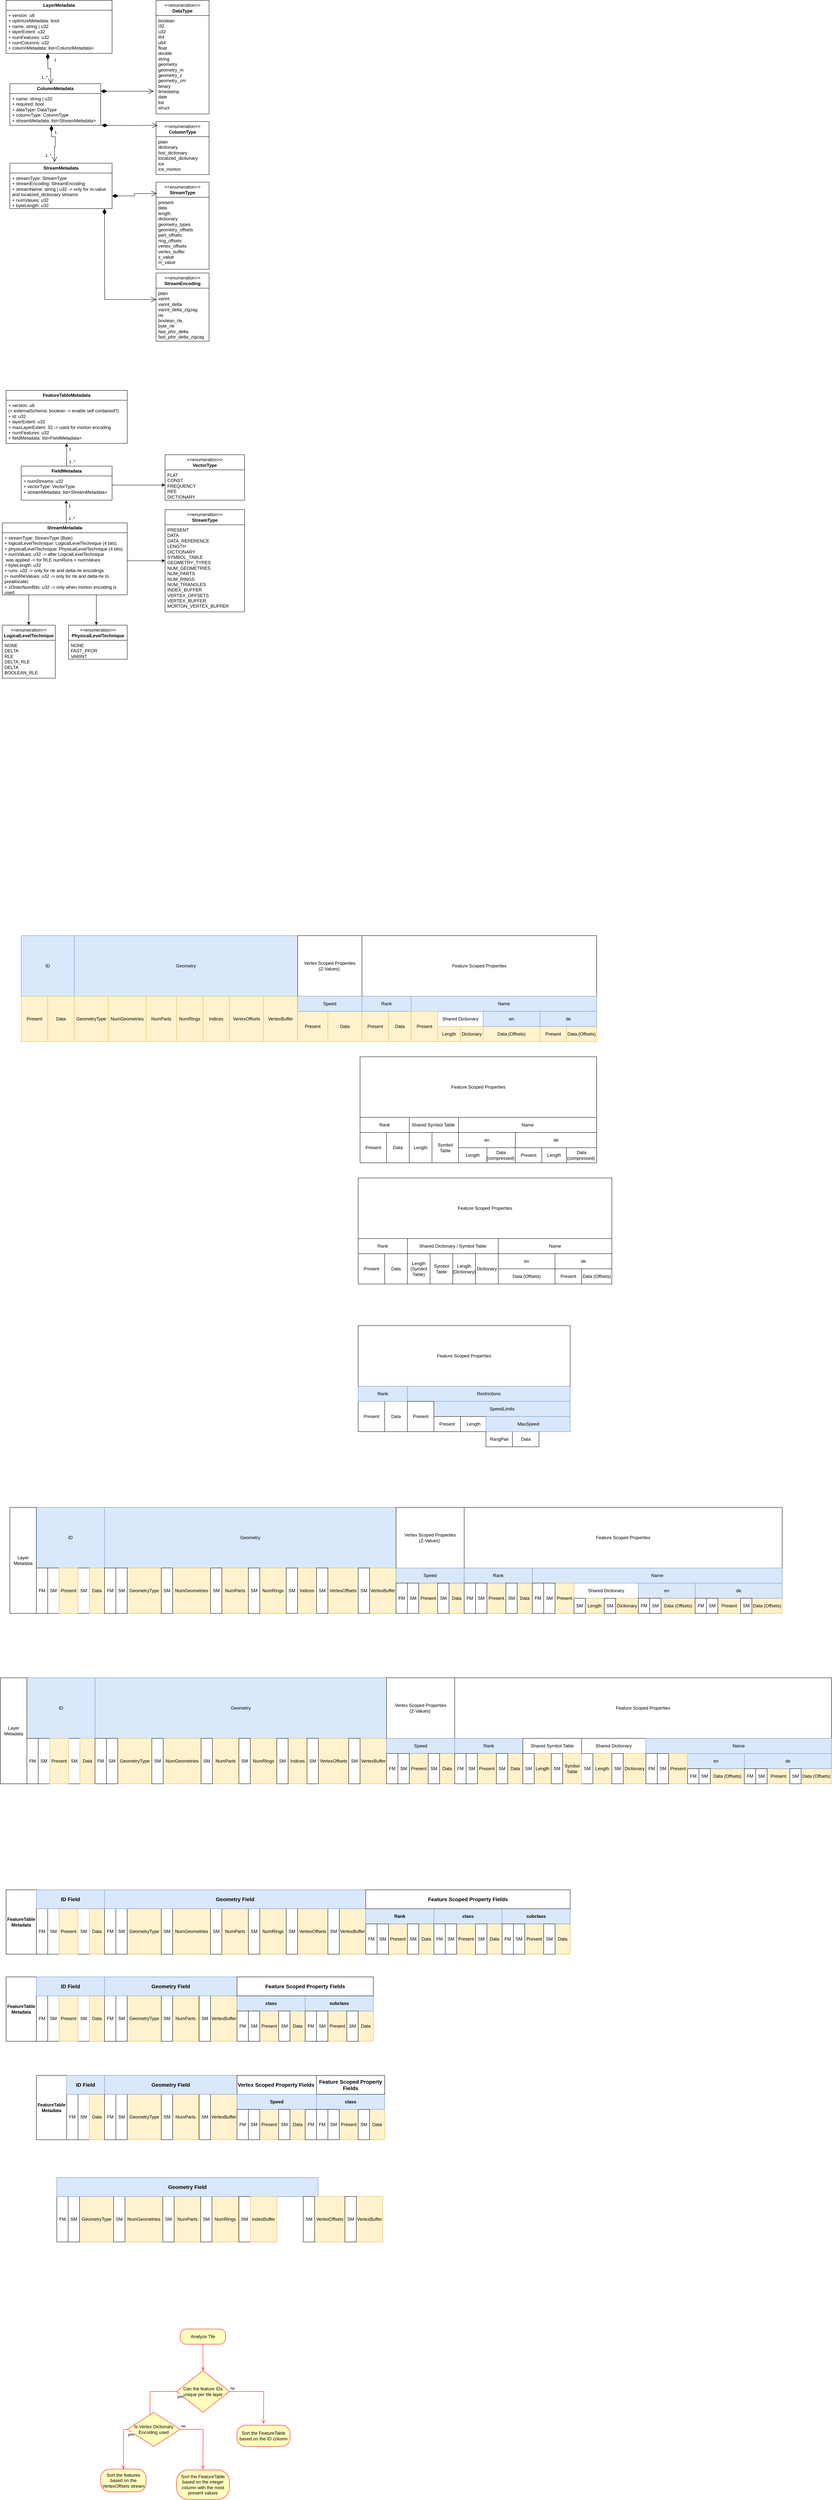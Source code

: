 <mxfile version="24.0.1" type="device">
  <diagram name="Page-1" id="2YBvvXClWsGukQMizWep">
    <mxGraphModel dx="1674" dy="746" grid="1" gridSize="10" guides="1" tooltips="1" connect="1" arrows="1" fold="1" page="1" pageScale="1" pageWidth="850" pageHeight="1100" math="0" shadow="0">
      <root>
        <mxCell id="0" />
        <mxCell id="1" parent="0" />
        <mxCell id="l-rinapcZIfxHJ7ZMDAc-74" value="&lt;b&gt;LayerMetadata&lt;/b&gt;" style="swimlane;fontStyle=0;childLayout=stackLayout;horizontal=1;startSize=26;fillColor=none;horizontalStack=0;resizeParent=1;resizeParentMax=0;resizeLast=0;collapsible=1;marginBottom=0;whiteSpace=wrap;html=1;" parent="1" vertex="1">
          <mxGeometry x="50" y="30" width="280" height="140" as="geometry" />
        </mxCell>
        <mxCell id="l-rinapcZIfxHJ7ZMDAc-75" value="+ version: u8&lt;br&gt;+ optimizeMetadata: bool&lt;br style=&quot;border-color: var(--border-color);&quot;&gt;+ name: string | u32&lt;br style=&quot;border-color: var(--border-color);&quot;&gt;+ layerExtent: u32&lt;br&gt;+ numFeatures: u32&lt;br&gt;+ numColumns: u32&lt;br&gt;+ columnMetadata: list&amp;lt;ColumnMetadata&amp;gt;" style="text;strokeColor=none;fillColor=none;align=left;verticalAlign=top;spacingLeft=4;spacingRight=4;overflow=hidden;rotatable=0;points=[[0,0.5],[1,0.5]];portConstraint=eastwest;whiteSpace=wrap;html=1;" parent="l-rinapcZIfxHJ7ZMDAc-74" vertex="1">
          <mxGeometry y="26" width="280" height="114" as="geometry" />
        </mxCell>
        <mxCell id="Jd3EaR2XywZya7DofICR-31" value="" style="endArrow=open;html=1;endSize=12;startArrow=diamondThin;startSize=14;startFill=1;edgeStyle=orthogonalEdgeStyle;align=left;verticalAlign=bottom;rounded=0;entryX=0.45;entryY=0.008;entryDx=0;entryDy=0;entryPerimeter=0;" parent="l-rinapcZIfxHJ7ZMDAc-74" target="Jd3EaR2XywZya7DofICR-1" edge="1">
          <mxGeometry x="-1" y="3" relative="1" as="geometry">
            <mxPoint x="110" y="140" as="sourcePoint" />
            <mxPoint x="250" y="140" as="targetPoint" />
          </mxGeometry>
        </mxCell>
        <mxCell id="l-rinapcZIfxHJ7ZMDAc-76" value="&amp;lt;&amp;lt;enumeration&amp;gt;&amp;gt;&lt;br style=&quot;border-color: var(--border-color); font-weight: 700;&quot;&gt;&lt;b&gt;DataType&lt;/b&gt;" style="swimlane;fontStyle=0;childLayout=stackLayout;horizontal=1;startSize=40;fillColor=none;horizontalStack=0;resizeParent=1;resizeParentMax=0;resizeLast=0;collapsible=1;marginBottom=0;whiteSpace=wrap;html=1;" parent="1" vertex="1">
          <mxGeometry x="446.13" y="30" width="140" height="300" as="geometry" />
        </mxCell>
        <mxCell id="l-rinapcZIfxHJ7ZMDAc-77" value="boolean&lt;br&gt;i32&lt;br&gt;u32&lt;br&gt;i64&lt;br style=&quot;border-color: var(--border-color);&quot;&gt;u64&lt;br&gt;float&lt;br&gt;double&lt;br&gt;string&lt;br&gt;geometry&lt;br&gt;geometry_m&lt;br&gt;geometry_z&lt;br&gt;geometry_zm&lt;br&gt;binary&lt;br&gt;timestamp&lt;br&gt;date&lt;br&gt;list&lt;br&gt;struct" style="text;strokeColor=none;fillColor=none;align=left;verticalAlign=top;spacingLeft=4;spacingRight=4;overflow=hidden;rotatable=0;points=[[0,0.5],[1,0.5]];portConstraint=eastwest;whiteSpace=wrap;html=1;" parent="l-rinapcZIfxHJ7ZMDAc-76" vertex="1">
          <mxGeometry y="40" width="140" height="260" as="geometry" />
        </mxCell>
        <mxCell id="l-rinapcZIfxHJ7ZMDAc-87" value="" style="endArrow=open;html=1;endSize=12;startArrow=diamondThin;startSize=14;startFill=1;edgeStyle=orthogonalEdgeStyle;align=left;verticalAlign=bottom;rounded=0;" parent="1" edge="1">
          <mxGeometry x="-1" y="3" relative="1" as="geometry">
            <mxPoint x="300" y="270" as="sourcePoint" />
            <mxPoint x="440" y="270" as="targetPoint" />
          </mxGeometry>
        </mxCell>
        <mxCell id="Jd3EaR2XywZya7DofICR-1" value="&lt;b&gt;ColumnMetadata&lt;/b&gt;" style="swimlane;fontStyle=0;childLayout=stackLayout;horizontal=1;startSize=26;fillColor=none;horizontalStack=0;resizeParent=1;resizeParentMax=0;resizeLast=0;collapsible=1;marginBottom=0;whiteSpace=wrap;html=1;" parent="1" vertex="1">
          <mxGeometry x="60" y="250" width="240" height="110" as="geometry" />
        </mxCell>
        <mxCell id="Jd3EaR2XywZya7DofICR-2" value="+ name: string | u32&lt;br&gt;+ required: bool&lt;br&gt;+ dataType: DataType&lt;br&gt;+ columnType: ColumnType&lt;br&gt;+ streamMetadata: list&amp;lt;StreamMetadata&amp;gt;" style="text;strokeColor=none;fillColor=none;align=left;verticalAlign=top;spacingLeft=4;spacingRight=4;overflow=hidden;rotatable=0;points=[[0,0.5],[1,0.5]];portConstraint=eastwest;whiteSpace=wrap;html=1;" parent="Jd3EaR2XywZya7DofICR-1" vertex="1">
          <mxGeometry y="26" width="240" height="84" as="geometry" />
        </mxCell>
        <mxCell id="Jd3EaR2XywZya7DofICR-17" value="&amp;lt;&amp;lt;enumeration&amp;gt;&amp;gt;&lt;br style=&quot;border-color: var(--border-color); font-weight: 700;&quot;&gt;&lt;b&gt;ColumnType&lt;/b&gt;" style="swimlane;fontStyle=0;childLayout=stackLayout;horizontal=1;startSize=40;fillColor=none;horizontalStack=0;resizeParent=1;resizeParentMax=0;resizeLast=0;collapsible=1;marginBottom=0;whiteSpace=wrap;html=1;" parent="1" vertex="1">
          <mxGeometry x="446.13" y="350" width="140" height="140" as="geometry" />
        </mxCell>
        <mxCell id="Jd3EaR2XywZya7DofICR-18" value="plain&lt;br&gt;dictionary&lt;br&gt;fsst_dictionary&lt;br&gt;localized_dictionary&lt;br&gt;ice&lt;br&gt;ice_morton" style="text;strokeColor=none;fillColor=none;align=left;verticalAlign=top;spacingLeft=4;spacingRight=4;overflow=hidden;rotatable=0;points=[[0,0.5],[1,0.5]];portConstraint=eastwest;whiteSpace=wrap;html=1;" parent="Jd3EaR2XywZya7DofICR-17" vertex="1">
          <mxGeometry y="40" width="140" height="100" as="geometry" />
        </mxCell>
        <mxCell id="Jd3EaR2XywZya7DofICR-19" value="" style="endArrow=open;html=1;endSize=12;startArrow=diamondThin;startSize=14;startFill=1;edgeStyle=orthogonalEdgeStyle;align=left;verticalAlign=bottom;rounded=0;exitX=1;exitY=0.643;exitDx=0;exitDy=0;exitPerimeter=0;" parent="1" source="Jd3EaR2XywZya7DofICR-26" edge="1">
          <mxGeometry x="-1" y="3" relative="1" as="geometry">
            <mxPoint x="308" y="540" as="sourcePoint" />
            <mxPoint x="448" y="540" as="targetPoint" />
            <Array as="points" />
          </mxGeometry>
        </mxCell>
        <mxCell id="Jd3EaR2XywZya7DofICR-25" value="&lt;b&gt;StreamMetadata&lt;/b&gt;" style="swimlane;fontStyle=0;childLayout=stackLayout;horizontal=1;startSize=26;fillColor=none;horizontalStack=0;resizeParent=1;resizeParentMax=0;resizeLast=0;collapsible=1;marginBottom=0;whiteSpace=wrap;html=1;" parent="1" vertex="1">
          <mxGeometry x="60" y="460" width="270" height="120" as="geometry" />
        </mxCell>
        <mxCell id="Jd3EaR2XywZya7DofICR-26" value="+ streamType: StreamType&lt;br&gt;+ streamEncoding: StreamEncoding&lt;br&gt;+ streamName: string | u32 -&amp;gt; only for m-value and localized_dictionary streams&lt;br&gt;+ numValues: u32&lt;br&gt;+ byteLength: u32" style="text;strokeColor=none;fillColor=none;align=left;verticalAlign=top;spacingLeft=4;spacingRight=4;overflow=hidden;rotatable=0;points=[[0,0.5],[1,0.5]];portConstraint=eastwest;whiteSpace=wrap;html=1;" parent="Jd3EaR2XywZya7DofICR-25" vertex="1">
          <mxGeometry y="26" width="270" height="94" as="geometry" />
        </mxCell>
        <mxCell id="Jd3EaR2XywZya7DofICR-32" value="1" style="edgeLabel;resizable=0;html=1;align=left;verticalAlign=top;" parent="1" connectable="0" vertex="1">
          <mxGeometry x="190" y="380" as="geometry">
            <mxPoint x="-15" y="-206" as="offset" />
          </mxGeometry>
        </mxCell>
        <mxCell id="Jd3EaR2XywZya7DofICR-38" value="1..*" style="edgeLabel;resizable=0;html=1;align=right;verticalAlign=top;" parent="1" connectable="0" vertex="1">
          <mxGeometry x="160" y="220" as="geometry" />
        </mxCell>
        <mxCell id="Jd3EaR2XywZya7DofICR-41" value="" style="endArrow=open;html=1;endSize=12;startArrow=diamondThin;startSize=14;startFill=1;edgeStyle=orthogonalEdgeStyle;align=left;verticalAlign=bottom;rounded=0;entryX=0.45;entryY=0.008;entryDx=0;entryDy=0;entryPerimeter=0;" parent="1" edge="1">
          <mxGeometry x="-1" y="3" relative="1" as="geometry">
            <mxPoint x="170" y="360" as="sourcePoint" />
            <mxPoint x="178" y="457" as="targetPoint" />
            <Array as="points">
              <mxPoint x="170" y="390" />
              <mxPoint x="180" y="390" />
              <mxPoint x="180" y="417" />
              <mxPoint x="178" y="417" />
            </Array>
          </mxGeometry>
        </mxCell>
        <mxCell id="Jd3EaR2XywZya7DofICR-42" value="1..*" style="edgeLabel;resizable=0;html=1;align=right;verticalAlign=top;" parent="1" connectable="0" vertex="1">
          <mxGeometry x="170" y="426" as="geometry" />
        </mxCell>
        <mxCell id="Jd3EaR2XywZya7DofICR-43" value="1" style="edgeLabel;resizable=0;html=1;align=right;verticalAlign=top;" parent="1" connectable="0" vertex="1">
          <mxGeometry x="184" y="365" as="geometry" />
        </mxCell>
        <mxCell id="Jd3EaR2XywZya7DofICR-45" value="&amp;lt;&amp;lt;enumeration&amp;gt;&amp;gt;&lt;br style=&quot;border-color: var(--border-color); font-weight: 700;&quot;&gt;&lt;b&gt;StreamEncoding&lt;/b&gt;" style="swimlane;fontStyle=0;childLayout=stackLayout;horizontal=1;startSize=40;fillColor=none;horizontalStack=0;resizeParent=1;resizeParentMax=0;resizeLast=0;collapsible=1;marginBottom=0;whiteSpace=wrap;html=1;" parent="1" vertex="1">
          <mxGeometry x="446.13" y="750" width="140" height="180" as="geometry" />
        </mxCell>
        <mxCell id="Jd3EaR2XywZya7DofICR-46" value="plain&lt;br&gt;varint&lt;br&gt;varint_delta&lt;br&gt;varint_delta_zigzag&lt;br&gt;rle&lt;br&gt;boolean_rle,&lt;br&gt;byte_rle&lt;br&gt;fast_pfor_delta&lt;br&gt;fast_pfor_delta_zigzag&lt;br&gt;" style="text;strokeColor=none;fillColor=none;align=left;verticalAlign=top;spacingLeft=4;spacingRight=4;overflow=hidden;rotatable=0;points=[[0,0.5],[1,0.5]];portConstraint=eastwest;whiteSpace=wrap;html=1;" parent="Jd3EaR2XywZya7DofICR-45" vertex="1">
          <mxGeometry y="40" width="140" height="140" as="geometry" />
        </mxCell>
        <mxCell id="Jd3EaR2XywZya7DofICR-47" value="" style="endArrow=open;html=1;endSize=12;startArrow=diamondThin;startSize=14;startFill=1;edgeStyle=orthogonalEdgeStyle;align=left;verticalAlign=bottom;rounded=0;entryX=0;entryY=0.214;entryDx=0;entryDy=0;entryPerimeter=0;" parent="1" target="Jd3EaR2XywZya7DofICR-46" edge="1">
          <mxGeometry x="-1" y="3" relative="1" as="geometry">
            <mxPoint x="310" y="580" as="sourcePoint" />
            <mxPoint x="448" y="530" as="targetPoint" />
          </mxGeometry>
        </mxCell>
        <mxCell id="Jd3EaR2XywZya7DofICR-48" value="&amp;lt;&amp;lt;enumeration&amp;gt;&amp;gt;&lt;br style=&quot;border-color: var(--border-color); font-weight: 700;&quot;&gt;&lt;b&gt;StreamType&lt;/b&gt;" style="swimlane;fontStyle=0;childLayout=stackLayout;horizontal=1;startSize=40;fillColor=none;horizontalStack=0;resizeParent=1;resizeParentMax=0;resizeLast=0;collapsible=1;marginBottom=0;whiteSpace=wrap;html=1;" parent="1" vertex="1">
          <mxGeometry x="446.13" y="510" width="140" height="230" as="geometry" />
        </mxCell>
        <mxCell id="Jd3EaR2XywZya7DofICR-49" value="present&lt;br&gt;data&lt;br&gt;length&lt;br&gt;dictionary&lt;br&gt;geometry_types&lt;br&gt;geometry_offsets&lt;br&gt;part_offsets&lt;br&gt;ring_offsets&lt;br&gt;vertex_offsets&lt;br&gt;vertex_buffer&lt;br&gt;z_value&lt;br&gt;m_value" style="text;strokeColor=none;fillColor=none;align=left;verticalAlign=top;spacingLeft=4;spacingRight=4;overflow=hidden;rotatable=0;points=[[0,0.5],[1,0.5]];portConstraint=eastwest;whiteSpace=wrap;html=1;" parent="Jd3EaR2XywZya7DofICR-48" vertex="1">
          <mxGeometry y="40" width="140" height="190" as="geometry" />
        </mxCell>
        <mxCell id="Jd3EaR2XywZya7DofICR-50" value="" style="endArrow=open;html=1;endSize=12;startArrow=diamondThin;startSize=14;startFill=1;edgeStyle=orthogonalEdgeStyle;align=left;verticalAlign=bottom;rounded=0;entryX=0.028;entryY=0.071;entryDx=0;entryDy=0;entryPerimeter=0;" parent="1" target="Jd3EaR2XywZya7DofICR-17" edge="1">
          <mxGeometry x="-1" y="3" relative="1" as="geometry">
            <mxPoint x="302" y="360" as="sourcePoint" />
            <mxPoint x="442" y="360" as="targetPoint" />
            <Array as="points" />
          </mxGeometry>
        </mxCell>
        <mxCell id="0JohcG3czfdtflU6FVD1-1" value="&lt;b&gt;FeatureTable&lt;/b&gt;&lt;b style=&quot;background-color: initial;&quot;&gt;Metadata&lt;/b&gt;" style="swimlane;fontStyle=0;childLayout=stackLayout;horizontal=1;startSize=26;fillColor=none;horizontalStack=0;resizeParent=1;resizeParentMax=0;resizeLast=0;collapsible=1;marginBottom=0;whiteSpace=wrap;html=1;" parent="1" vertex="1">
          <mxGeometry x="50" y="1060" width="320" height="140" as="geometry" />
        </mxCell>
        <mxCell id="0JohcG3czfdtflU6FVD1-2" value="+ version: u8&lt;br&gt;(+ externalSchema: boolean -&amp;gt; enable self contained?)&lt;br style=&quot;border-color: var(--border-color);&quot;&gt;+ id: u32&lt;br style=&quot;border-color: var(--border-color);&quot;&gt;+ layerExtent: u32&lt;br&gt;+ maxLayerExtent: 32 -&amp;gt; used for morton encoding&lt;br&gt;+ numFeatures: u32&lt;br&gt;+ fieldMetadata: list&amp;lt;FieldMetadata&amp;gt;" style="text;strokeColor=none;fillColor=none;align=left;verticalAlign=top;spacingLeft=4;spacingRight=4;overflow=hidden;rotatable=0;points=[[0,0.5],[1,0.5]];portConstraint=eastwest;whiteSpace=wrap;html=1;" parent="0JohcG3czfdtflU6FVD1-1" vertex="1">
          <mxGeometry y="26" width="320" height="114" as="geometry" />
        </mxCell>
        <mxCell id="0JohcG3czfdtflU6FVD1-7" value="&lt;b&gt;FieldMetadata&lt;/b&gt;" style="swimlane;fontStyle=0;childLayout=stackLayout;horizontal=1;startSize=26;fillColor=none;horizontalStack=0;resizeParent=1;resizeParentMax=0;resizeLast=0;collapsible=1;marginBottom=0;whiteSpace=wrap;html=1;" parent="1" vertex="1">
          <mxGeometry x="90" y="1260" width="240" height="90" as="geometry" />
        </mxCell>
        <mxCell id="0JohcG3czfdtflU6FVD1-8" value="+ numStreams: u32&lt;div&gt;+ vectorType: VectorType&lt;br&gt;+ streamMetadata: list&amp;lt;StreamMetadata&amp;gt;&lt;/div&gt;" style="text;strokeColor=none;fillColor=none;align=left;verticalAlign=top;spacingLeft=4;spacingRight=4;overflow=hidden;rotatable=0;points=[[0,0.5],[1,0.5]];portConstraint=eastwest;whiteSpace=wrap;html=1;" parent="0JohcG3czfdtflU6FVD1-7" vertex="1">
          <mxGeometry y="26" width="240" height="64" as="geometry" />
        </mxCell>
        <mxCell id="0JohcG3czfdtflU6FVD1-12" value="&lt;b&gt;StreamMetadata&lt;/b&gt;" style="swimlane;fontStyle=0;childLayout=stackLayout;horizontal=1;startSize=26;fillColor=none;horizontalStack=0;resizeParent=1;resizeParentMax=0;resizeLast=0;collapsible=1;marginBottom=0;whiteSpace=wrap;html=1;" parent="1" vertex="1">
          <mxGeometry x="40" y="1410" width="330" height="190" as="geometry" />
        </mxCell>
        <mxCell id="0JohcG3czfdtflU6FVD1-13" value="+ streamType: StreamType (Byte)&lt;br&gt;+ logicalLevelTechnique: LogicalLevelTechnique (4 bits)&lt;br&gt;+ physicalLevelTechnique: PhysicalLevelTechnique (4 bits)&lt;br&gt;+ numValues: u32 -&amp;gt; after LogicalLevelTechnique&lt;br&gt;&amp;nbsp;was applied -&amp;gt; for RLE numRuns + numValues&lt;br&gt;+ byteLength: u32&lt;br&gt;+ runs: u32 -&amp;gt; only for rle and delta-rle encodings&lt;div&gt;(+ numRleValues: u32 -&amp;gt; only for rle and delta-rle to preallocate)&lt;br&gt;&lt;/div&gt;&lt;div&gt;+ zOrderNumBits: u32 -&amp;gt; only when morton encoding is used&lt;/div&gt;&lt;div&gt;+ zOrderCoordinateShift: 32 -&amp;gt; only when morton encoding is used&lt;/div&gt;" style="text;strokeColor=none;fillColor=none;align=left;verticalAlign=top;spacingLeft=4;spacingRight=4;overflow=hidden;rotatable=0;points=[[0,0.5],[1,0.5]];portConstraint=eastwest;whiteSpace=wrap;html=1;" parent="0JohcG3czfdtflU6FVD1-12" vertex="1">
          <mxGeometry y="26" width="330" height="164" as="geometry" />
        </mxCell>
        <mxCell id="6gHGIU2OuY-BUuMZjFG6-13" value="" style="endArrow=classic;html=1;rounded=0;entryX=0.5;entryY=0;entryDx=0;entryDy=0;" edge="1" parent="0JohcG3czfdtflU6FVD1-12" target="-NbWzq3ZVBXrLSbw-sD4-6">
          <mxGeometry width="50" height="50" relative="1" as="geometry">
            <mxPoint x="70" y="190" as="sourcePoint" />
            <mxPoint x="120" y="140" as="targetPoint" />
          </mxGeometry>
        </mxCell>
        <mxCell id="0JohcG3czfdtflU6FVD1-19" value="&amp;lt;&amp;lt;enumeration&amp;gt;&amp;gt;&lt;br style=&quot;border-color: var(--border-color); font-weight: 700;&quot;&gt;&lt;b&gt;PhysicalLevelTechnique&lt;/b&gt;" style="swimlane;fontStyle=0;childLayout=stackLayout;horizontal=1;startSize=40;fillColor=none;horizontalStack=0;resizeParent=1;resizeParentMax=0;resizeLast=0;collapsible=1;marginBottom=0;whiteSpace=wrap;html=1;" parent="1" vertex="1">
          <mxGeometry x="215" y="1680" width="155" height="90" as="geometry" />
        </mxCell>
        <mxCell id="0JohcG3czfdtflU6FVD1-20" value="NONE&lt;br&gt;FAST_PFOR&lt;br&gt;VARINT" style="text;strokeColor=none;fillColor=none;align=left;verticalAlign=top;spacingLeft=4;spacingRight=4;overflow=hidden;rotatable=0;points=[[0,0.5],[1,0.5]];portConstraint=eastwest;whiteSpace=wrap;html=1;" parent="0JohcG3czfdtflU6FVD1-19" vertex="1">
          <mxGeometry y="40" width="155" height="50" as="geometry" />
        </mxCell>
        <mxCell id="0JohcG3czfdtflU6FVD1-22" value="&amp;lt;&amp;lt;enumeration&amp;gt;&amp;gt;&lt;br style=&quot;border-color: var(--border-color); font-weight: 700;&quot;&gt;&lt;b&gt;StreamType&lt;/b&gt;" style="swimlane;fontStyle=0;childLayout=stackLayout;horizontal=1;startSize=40;fillColor=none;horizontalStack=0;resizeParent=1;resizeParentMax=0;resizeLast=0;collapsible=1;marginBottom=0;whiteSpace=wrap;html=1;" parent="1" vertex="1">
          <mxGeometry x="470" y="1375" width="210" height="270" as="geometry" />
        </mxCell>
        <mxCell id="0JohcG3czfdtflU6FVD1-23" value="PRESENT&lt;br&gt;DATA&lt;br&gt;DATA_REFERENCE&lt;br&gt;LENGTH&lt;br&gt;DICTIONARY&lt;br&gt;SYMBOL_TABLE&lt;br&gt;GEOMETRY_TYPES&lt;br&gt;NUM_GEOMETRIES&lt;br&gt;NUM_PARTS&lt;br&gt;NUM_RINGS&lt;div&gt;NUM_TRIANGLES&lt;br&gt;INDEX_BUFFER&lt;br&gt;VERTEX_OFFSETS&lt;/div&gt;&lt;div&gt;VERTEX_BUFFER&lt;br&gt;MORTON_VERTEX_BUFFER&lt;/div&gt;" style="text;strokeColor=none;fillColor=none;align=left;verticalAlign=top;spacingLeft=4;spacingRight=4;overflow=hidden;rotatable=0;points=[[0,0.5],[1,0.5]];portConstraint=eastwest;whiteSpace=wrap;html=1;" parent="0JohcG3czfdtflU6FVD1-22" vertex="1">
          <mxGeometry y="40" width="210" height="230" as="geometry" />
        </mxCell>
        <mxCell id="behlOS7L0J96E-RqEoWm-5" value="Feature Scoped Properties&lt;br&gt;" style="rounded=0;whiteSpace=wrap;html=1;" parent="1" vertex="1">
          <mxGeometry x="990" y="2500" width="620" height="160" as="geometry" />
        </mxCell>
        <mxCell id="behlOS7L0J96E-RqEoWm-6" value="Shared Dictionary" style="rounded=0;whiteSpace=wrap;html=1;" parent="1" vertex="1">
          <mxGeometry x="1190" y="2700" width="120" height="40" as="geometry" />
        </mxCell>
        <mxCell id="behlOS7L0J96E-RqEoWm-7" value="ID" style="rounded=0;whiteSpace=wrap;html=1;fillColor=#dae8fc;strokeColor=#6c8ebf;" parent="1" vertex="1">
          <mxGeometry x="90" y="2500" width="140" height="160" as="geometry" />
        </mxCell>
        <mxCell id="behlOS7L0J96E-RqEoWm-8" value="Geometry" style="rounded=0;whiteSpace=wrap;html=1;fillColor=#dae8fc;strokeColor=#6c8ebf;" parent="1" vertex="1">
          <mxGeometry x="230" y="2500" width="590" height="160" as="geometry" />
        </mxCell>
        <mxCell id="behlOS7L0J96E-RqEoWm-11" value="Data" style="rounded=0;whiteSpace=wrap;html=1;fillColor=#fff2cc;strokeColor=#d6b656;" parent="1" vertex="1">
          <mxGeometry x="160" y="2660" width="70" height="120" as="geometry" />
        </mxCell>
        <mxCell id="behlOS7L0J96E-RqEoWm-12" value="GeometryType" style="rounded=0;whiteSpace=wrap;html=1;fillColor=#fff2cc;strokeColor=#d6b656;" parent="1" vertex="1">
          <mxGeometry x="230" y="2660" width="90" height="120" as="geometry" />
        </mxCell>
        <mxCell id="behlOS7L0J96E-RqEoWm-13" value="NumGeometries" style="rounded=0;whiteSpace=wrap;html=1;fillColor=#fff2cc;strokeColor=#d6b656;" parent="1" vertex="1">
          <mxGeometry x="320" y="2660" width="100" height="120" as="geometry" />
        </mxCell>
        <mxCell id="behlOS7L0J96E-RqEoWm-14" value="NumParts" style="rounded=0;whiteSpace=wrap;html=1;fillColor=#fff2cc;strokeColor=#d6b656;" parent="1" vertex="1">
          <mxGeometry x="420" y="2660" width="80" height="120" as="geometry" />
        </mxCell>
        <mxCell id="behlOS7L0J96E-RqEoWm-15" value="NumRings" style="rounded=0;whiteSpace=wrap;html=1;fillColor=#fff2cc;strokeColor=#d6b656;" parent="1" vertex="1">
          <mxGeometry x="500" y="2660" width="70" height="120" as="geometry" />
        </mxCell>
        <mxCell id="behlOS7L0J96E-RqEoWm-16" value="Indices" style="rounded=0;whiteSpace=wrap;html=1;fillColor=#fff2cc;strokeColor=#d6b656;" parent="1" vertex="1">
          <mxGeometry x="570" y="2660" width="70" height="120" as="geometry" />
        </mxCell>
        <mxCell id="behlOS7L0J96E-RqEoWm-17" value="VertexOffsets" style="rounded=0;whiteSpace=wrap;html=1;fillColor=#fff2cc;strokeColor=#d6b656;" parent="1" vertex="1">
          <mxGeometry x="640" y="2660" width="90" height="120" as="geometry" />
        </mxCell>
        <mxCell id="behlOS7L0J96E-RqEoWm-18" value="VertexBuffer" style="rounded=0;whiteSpace=wrap;html=1;fillColor=#fff2cc;strokeColor=#d6b656;" parent="1" vertex="1">
          <mxGeometry x="730" y="2660" width="90" height="120" as="geometry" />
        </mxCell>
        <mxCell id="behlOS7L0J96E-RqEoWm-19" value="Present" style="rounded=0;whiteSpace=wrap;html=1;fillColor=#fff2cc;strokeColor=#d6b656;" parent="1" vertex="1">
          <mxGeometry x="90" y="2660" width="70" height="120" as="geometry" />
        </mxCell>
        <mxCell id="behlOS7L0J96E-RqEoWm-20" value="Vertex Scoped Properties&lt;br&gt;(Z-Values)&amp;nbsp;" style="rounded=0;whiteSpace=wrap;html=1;" parent="1" vertex="1">
          <mxGeometry x="820" y="2500" width="170" height="160" as="geometry" />
        </mxCell>
        <mxCell id="behlOS7L0J96E-RqEoWm-21" value="Present" style="rounded=0;whiteSpace=wrap;html=1;fillColor=#fff2cc;strokeColor=#d6b656;" parent="1" vertex="1">
          <mxGeometry x="820" y="2700" width="80" height="80" as="geometry" />
        </mxCell>
        <mxCell id="behlOS7L0J96E-RqEoWm-22" value="Data" style="rounded=0;whiteSpace=wrap;html=1;fillColor=#fff2cc;strokeColor=#d6b656;" parent="1" vertex="1">
          <mxGeometry x="900" y="2700" width="90" height="80" as="geometry" />
        </mxCell>
        <mxCell id="behlOS7L0J96E-RqEoWm-23" value="Present&lt;br&gt;" style="rounded=0;whiteSpace=wrap;html=1;direction=south;fillColor=#fff2cc;strokeColor=#d6b656;" parent="1" vertex="1">
          <mxGeometry x="990" y="2700" width="70" height="80" as="geometry" />
        </mxCell>
        <mxCell id="behlOS7L0J96E-RqEoWm-24" value="Data&lt;br&gt;" style="rounded=0;whiteSpace=wrap;html=1;fillColor=#fff2cc;strokeColor=#d6b656;" parent="1" vertex="1">
          <mxGeometry x="1060" y="2700" width="60" height="80" as="geometry" />
        </mxCell>
        <mxCell id="behlOS7L0J96E-RqEoWm-25" value="Length" style="rounded=0;whiteSpace=wrap;html=1;fillColor=#fff2cc;strokeColor=#d6b656;" parent="1" vertex="1">
          <mxGeometry x="1190" y="2740" width="60" height="40" as="geometry" />
        </mxCell>
        <mxCell id="behlOS7L0J96E-RqEoWm-26" value="Dictionary" style="rounded=0;whiteSpace=wrap;html=1;fillColor=#fff2cc;strokeColor=#d6b656;" parent="1" vertex="1">
          <mxGeometry x="1250" y="2740" width="60" height="40" as="geometry" />
        </mxCell>
        <mxCell id="behlOS7L0J96E-RqEoWm-27" value="Data (Offsets)" style="rounded=0;whiteSpace=wrap;html=1;fillColor=#fff2cc;strokeColor=#d6b656;" parent="1" vertex="1">
          <mxGeometry x="1530" y="2740" width="80" height="40" as="geometry" />
        </mxCell>
        <mxCell id="behlOS7L0J96E-RqEoWm-29" value="Rank" style="rounded=0;whiteSpace=wrap;html=1;fillColor=#dae8fc;strokeColor=#6c8ebf;" parent="1" vertex="1">
          <mxGeometry x="990" y="2660" width="130" height="40" as="geometry" />
        </mxCell>
        <mxCell id="behlOS7L0J96E-RqEoWm-30" value="Speed" style="rounded=0;whiteSpace=wrap;html=1;fillColor=#dae8fc;strokeColor=#6c8ebf;" parent="1" vertex="1">
          <mxGeometry x="820" y="2660" width="170" height="40" as="geometry" />
        </mxCell>
        <mxCell id="behlOS7L0J96E-RqEoWm-33" value="Present" style="rounded=0;whiteSpace=wrap;html=1;fillColor=#fff2cc;strokeColor=#d6b656;" parent="1" vertex="1">
          <mxGeometry x="1460" y="2740" width="70" height="40" as="geometry" />
        </mxCell>
        <mxCell id="behlOS7L0J96E-RqEoWm-35" value="Data (Offsets)" style="rounded=0;whiteSpace=wrap;html=1;fillColor=#fff2cc;strokeColor=#d6b656;" parent="1" vertex="1">
          <mxGeometry x="1310" y="2740" width="150" height="40" as="geometry" />
        </mxCell>
        <mxCell id="behlOS7L0J96E-RqEoWm-36" value="en" style="rounded=0;whiteSpace=wrap;html=1;fillColor=#dae8fc;strokeColor=#6c8ebf;" parent="1" vertex="1">
          <mxGeometry x="1310" y="2700" width="150" height="40" as="geometry" />
        </mxCell>
        <mxCell id="behlOS7L0J96E-RqEoWm-41" value="Name" style="rounded=0;whiteSpace=wrap;html=1;fillColor=#dae8fc;strokeColor=#6c8ebf;" parent="1" vertex="1">
          <mxGeometry x="1120" y="2660" width="490" height="40" as="geometry" />
        </mxCell>
        <mxCell id="behlOS7L0J96E-RqEoWm-43" value="de" style="rounded=0;whiteSpace=wrap;html=1;fillColor=#dae8fc;strokeColor=#6c8ebf;" parent="1" vertex="1">
          <mxGeometry x="1460" y="2700" width="150" height="40" as="geometry" />
        </mxCell>
        <mxCell id="behlOS7L0J96E-RqEoWm-97" value="Feature Scoped Properties&lt;br&gt;" style="rounded=0;whiteSpace=wrap;html=1;" parent="1" vertex="1">
          <mxGeometry x="980" y="3140" width="670" height="160" as="geometry" />
        </mxCell>
        <mxCell id="behlOS7L0J96E-RqEoWm-98" value="Shared Dictionary / Symbol Table" style="rounded=0;whiteSpace=wrap;html=1;" parent="1" vertex="1">
          <mxGeometry x="1110" y="3300" width="240" height="40" as="geometry" />
        </mxCell>
        <mxCell id="behlOS7L0J96E-RqEoWm-99" value="Present&lt;br&gt;" style="rounded=0;whiteSpace=wrap;html=1;direction=south;" parent="1" vertex="1">
          <mxGeometry x="980" y="3340" width="70" height="80" as="geometry" />
        </mxCell>
        <mxCell id="behlOS7L0J96E-RqEoWm-100" value="Data&lt;br&gt;" style="rounded=0;whiteSpace=wrap;html=1;" parent="1" vertex="1">
          <mxGeometry x="1050" y="3340" width="60" height="80" as="geometry" />
        </mxCell>
        <mxCell id="behlOS7L0J96E-RqEoWm-101" value="Length (Dictionary)" style="rounded=0;whiteSpace=wrap;html=1;" parent="1" vertex="1">
          <mxGeometry x="1230" y="3340" width="60" height="80" as="geometry" />
        </mxCell>
        <mxCell id="behlOS7L0J96E-RqEoWm-102" value="Dictionary" style="rounded=0;whiteSpace=wrap;html=1;" parent="1" vertex="1">
          <mxGeometry x="1290" y="3340" width="60" height="80" as="geometry" />
        </mxCell>
        <mxCell id="behlOS7L0J96E-RqEoWm-103" value="Rank" style="rounded=0;whiteSpace=wrap;html=1;" parent="1" vertex="1">
          <mxGeometry x="980" y="3300" width="130" height="40" as="geometry" />
        </mxCell>
        <mxCell id="behlOS7L0J96E-RqEoWm-104" value="Length&lt;br&gt;(Symbol Table)" style="rounded=0;whiteSpace=wrap;html=1;" parent="1" vertex="1">
          <mxGeometry x="1110" y="3340" width="60" height="80" as="geometry" />
        </mxCell>
        <mxCell id="behlOS7L0J96E-RqEoWm-105" value="Symbol&lt;br&gt;Table" style="rounded=0;whiteSpace=wrap;html=1;" parent="1" vertex="1">
          <mxGeometry x="1170" y="3340" width="60" height="80" as="geometry" />
        </mxCell>
        <mxCell id="behlOS7L0J96E-RqEoWm-106" value="Data (Offsets)" style="rounded=0;whiteSpace=wrap;html=1;" parent="1" vertex="1">
          <mxGeometry x="1570" y="3380" width="80" height="40" as="geometry" />
        </mxCell>
        <mxCell id="behlOS7L0J96E-RqEoWm-107" value="Present" style="rounded=0;whiteSpace=wrap;html=1;" parent="1" vertex="1">
          <mxGeometry x="1500" y="3380" width="70" height="40" as="geometry" />
        </mxCell>
        <mxCell id="behlOS7L0J96E-RqEoWm-108" value="Data (Offsets)" style="rounded=0;whiteSpace=wrap;html=1;" parent="1" vertex="1">
          <mxGeometry x="1350" y="3380" width="150" height="40" as="geometry" />
        </mxCell>
        <mxCell id="behlOS7L0J96E-RqEoWm-109" value="en" style="rounded=0;whiteSpace=wrap;html=1;" parent="1" vertex="1">
          <mxGeometry x="1350" y="3340" width="150" height="40" as="geometry" />
        </mxCell>
        <mxCell id="behlOS7L0J96E-RqEoWm-110" value="Name" style="rounded=0;whiteSpace=wrap;html=1;" parent="1" vertex="1">
          <mxGeometry x="1350" y="3300" width="300" height="40" as="geometry" />
        </mxCell>
        <mxCell id="behlOS7L0J96E-RqEoWm-111" value="de" style="rounded=0;whiteSpace=wrap;html=1;" parent="1" vertex="1">
          <mxGeometry x="1500" y="3340" width="150" height="40" as="geometry" />
        </mxCell>
        <mxCell id="behlOS7L0J96E-RqEoWm-112" value="Feature Scoped Properties&lt;br&gt;" style="rounded=0;whiteSpace=wrap;html=1;" parent="1" vertex="1">
          <mxGeometry x="985" y="2820" width="625" height="160" as="geometry" />
        </mxCell>
        <mxCell id="behlOS7L0J96E-RqEoWm-113" value="Shared Symbol Table&amp;nbsp;" style="rounded=0;whiteSpace=wrap;html=1;" parent="1" vertex="1">
          <mxGeometry x="1115" y="2980" width="130" height="40" as="geometry" />
        </mxCell>
        <mxCell id="behlOS7L0J96E-RqEoWm-114" value="Present&lt;br&gt;" style="rounded=0;whiteSpace=wrap;html=1;direction=south;" parent="1" vertex="1">
          <mxGeometry x="985" y="3020" width="70" height="80" as="geometry" />
        </mxCell>
        <mxCell id="behlOS7L0J96E-RqEoWm-115" value="Data&lt;br&gt;" style="rounded=0;whiteSpace=wrap;html=1;" parent="1" vertex="1">
          <mxGeometry x="1055" y="3020" width="60" height="80" as="geometry" />
        </mxCell>
        <mxCell id="behlOS7L0J96E-RqEoWm-116" value="Rank" style="rounded=0;whiteSpace=wrap;html=1;" parent="1" vertex="1">
          <mxGeometry x="985" y="2980" width="130" height="40" as="geometry" />
        </mxCell>
        <mxCell id="behlOS7L0J96E-RqEoWm-117" value="Length&lt;br&gt;" style="rounded=0;whiteSpace=wrap;html=1;" parent="1" vertex="1">
          <mxGeometry x="1115" y="3020" width="60" height="80" as="geometry" />
        </mxCell>
        <mxCell id="behlOS7L0J96E-RqEoWm-118" value="Symbol&lt;br&gt;Table" style="rounded=0;whiteSpace=wrap;html=1;" parent="1" vertex="1">
          <mxGeometry x="1175" y="3020" width="70" height="80" as="geometry" />
        </mxCell>
        <mxCell id="behlOS7L0J96E-RqEoWm-119" value="Data&lt;br&gt;(compressed)&amp;nbsp;" style="rounded=0;whiteSpace=wrap;html=1;" parent="1" vertex="1">
          <mxGeometry x="1530" y="3060" width="80" height="40" as="geometry" />
        </mxCell>
        <mxCell id="behlOS7L0J96E-RqEoWm-120" value="Present" style="rounded=0;whiteSpace=wrap;html=1;" parent="1" vertex="1">
          <mxGeometry x="1395" y="3060" width="70" height="40" as="geometry" />
        </mxCell>
        <mxCell id="behlOS7L0J96E-RqEoWm-121" value="Data&lt;br&gt;(compressed)&amp;nbsp;" style="rounded=0;whiteSpace=wrap;html=1;" parent="1" vertex="1">
          <mxGeometry x="1320" y="3060" width="75" height="40" as="geometry" />
        </mxCell>
        <mxCell id="behlOS7L0J96E-RqEoWm-122" value="en" style="rounded=0;whiteSpace=wrap;html=1;" parent="1" vertex="1">
          <mxGeometry x="1245" y="3020" width="150" height="40" as="geometry" />
        </mxCell>
        <mxCell id="behlOS7L0J96E-RqEoWm-123" value="Name" style="rounded=0;whiteSpace=wrap;html=1;" parent="1" vertex="1">
          <mxGeometry x="1245" y="2980" width="365" height="40" as="geometry" />
        </mxCell>
        <mxCell id="behlOS7L0J96E-RqEoWm-124" value="de" style="rounded=0;whiteSpace=wrap;html=1;" parent="1" vertex="1">
          <mxGeometry x="1395" y="3020" width="215" height="40" as="geometry" />
        </mxCell>
        <mxCell id="behlOS7L0J96E-RqEoWm-125" value="Length&lt;br&gt;" style="rounded=0;whiteSpace=wrap;html=1;" parent="1" vertex="1">
          <mxGeometry x="1245" y="3060" width="75" height="40" as="geometry" />
        </mxCell>
        <mxCell id="behlOS7L0J96E-RqEoWm-126" value="Length&lt;br&gt;" style="rounded=0;whiteSpace=wrap;html=1;" parent="1" vertex="1">
          <mxGeometry x="1465" y="3060" width="65" height="40" as="geometry" />
        </mxCell>
        <mxCell id="behlOS7L0J96E-RqEoWm-127" value="Feature Scoped Properties&lt;br&gt;" style="rounded=0;whiteSpace=wrap;html=1;" parent="1" vertex="1">
          <mxGeometry x="980" y="3530" width="560" height="160" as="geometry" />
        </mxCell>
        <mxCell id="behlOS7L0J96E-RqEoWm-129" value="Present&lt;br&gt;" style="rounded=0;whiteSpace=wrap;html=1;direction=south;" parent="1" vertex="1">
          <mxGeometry x="980" y="3730" width="70" height="80" as="geometry" />
        </mxCell>
        <mxCell id="behlOS7L0J96E-RqEoWm-130" value="Data&lt;br&gt;" style="rounded=0;whiteSpace=wrap;html=1;" parent="1" vertex="1">
          <mxGeometry x="1050" y="3730" width="60" height="80" as="geometry" />
        </mxCell>
        <mxCell id="behlOS7L0J96E-RqEoWm-133" value="Rank" style="rounded=0;whiteSpace=wrap;html=1;fillColor=#dae8fc;strokeColor=#6c8ebf;" parent="1" vertex="1">
          <mxGeometry x="980" y="3690" width="130" height="40" as="geometry" />
        </mxCell>
        <mxCell id="behlOS7L0J96E-RqEoWm-148" value="" style="edgeStyle=orthogonalEdgeStyle;rounded=0;orthogonalLoop=1;jettySize=auto;html=1;" parent="1" source="behlOS7L0J96E-RqEoWm-140" target="behlOS7L0J96E-RqEoWm-142" edge="1">
          <mxGeometry relative="1" as="geometry" />
        </mxCell>
        <mxCell id="behlOS7L0J96E-RqEoWm-140" value="Restrictions" style="rounded=0;whiteSpace=wrap;html=1;fillColor=#dae8fc;strokeColor=#6c8ebf;" parent="1" vertex="1">
          <mxGeometry x="1110" y="3690" width="430" height="40" as="geometry" />
        </mxCell>
        <mxCell id="behlOS7L0J96E-RqEoWm-142" value="SpeedLimits" style="rounded=0;whiteSpace=wrap;html=1;fillColor=#dae8fc;strokeColor=#6c8ebf;" parent="1" vertex="1">
          <mxGeometry x="1180" y="3730" width="360" height="40" as="geometry" />
        </mxCell>
        <mxCell id="behlOS7L0J96E-RqEoWm-143" value="Present&lt;br&gt;" style="rounded=0;whiteSpace=wrap;html=1;direction=south;" parent="1" vertex="1">
          <mxGeometry x="1110" y="3730" width="70" height="80" as="geometry" />
        </mxCell>
        <mxCell id="behlOS7L0J96E-RqEoWm-144" value="Present&lt;br&gt;" style="rounded=0;whiteSpace=wrap;html=1;direction=south;" parent="1" vertex="1">
          <mxGeometry x="1180" y="3770" width="70" height="40" as="geometry" />
        </mxCell>
        <mxCell id="behlOS7L0J96E-RqEoWm-145" value="Length" style="rounded=0;whiteSpace=wrap;html=1;direction=south;" parent="1" vertex="1">
          <mxGeometry x="1250" y="3770" width="70" height="40" as="geometry" />
        </mxCell>
        <mxCell id="behlOS7L0J96E-RqEoWm-146" value="RangPair" style="rounded=0;whiteSpace=wrap;html=1;direction=south;" parent="1" vertex="1">
          <mxGeometry x="1317.5" y="3810" width="70" height="40" as="geometry" />
        </mxCell>
        <mxCell id="behlOS7L0J96E-RqEoWm-147" value="Data" style="rounded=0;whiteSpace=wrap;html=1;direction=south;" parent="1" vertex="1">
          <mxGeometry x="1387.5" y="3810" width="70" height="40" as="geometry" />
        </mxCell>
        <mxCell id="behlOS7L0J96E-RqEoWm-149" value="MaxSpeed" style="rounded=0;whiteSpace=wrap;html=1;fillColor=#dae8fc;strokeColor=#6c8ebf;" parent="1" vertex="1">
          <mxGeometry x="1317.5" y="3770" width="222.5" height="40" as="geometry" />
        </mxCell>
        <mxCell id="y43BTIDDq-am4GEqfjrY-1" value="Present" style="rounded=0;whiteSpace=wrap;html=1;fillColor=#fff2cc;strokeColor=#d6b656;" parent="1" vertex="1">
          <mxGeometry x="1120" y="2700" width="70" height="80" as="geometry" />
        </mxCell>
        <mxCell id="y43BTIDDq-am4GEqfjrY-33" value="Feature Scoped Properties&lt;br&gt;" style="rounded=0;whiteSpace=wrap;html=1;" parent="1" vertex="1">
          <mxGeometry x="1260" y="4010" width="840" height="160" as="geometry" />
        </mxCell>
        <mxCell id="y43BTIDDq-am4GEqfjrY-34" value="Shared Dictionary" style="rounded=0;whiteSpace=wrap;html=1;" parent="1" vertex="1">
          <mxGeometry x="1550" y="4210" width="170" height="40" as="geometry" />
        </mxCell>
        <mxCell id="y43BTIDDq-am4GEqfjrY-35" value="ID" style="rounded=0;whiteSpace=wrap;html=1;fillColor=#dae8fc;strokeColor=#6c8ebf;" parent="1" vertex="1">
          <mxGeometry x="130" y="4010" width="180" height="160" as="geometry" />
        </mxCell>
        <mxCell id="y43BTIDDq-am4GEqfjrY-36" value="Geometry" style="rounded=0;whiteSpace=wrap;html=1;fillColor=#dae8fc;strokeColor=#6c8ebf;" parent="1" vertex="1">
          <mxGeometry x="310" y="4010" width="770" height="160" as="geometry" />
        </mxCell>
        <mxCell id="y43BTIDDq-am4GEqfjrY-38" value="GeometryType" style="rounded=0;whiteSpace=wrap;html=1;fillColor=#fff2cc;strokeColor=#d6b656;" parent="1" vertex="1">
          <mxGeometry x="370" y="4170" width="90" height="120" as="geometry" />
        </mxCell>
        <mxCell id="y43BTIDDq-am4GEqfjrY-39" value="NumGeometries" style="rounded=0;whiteSpace=wrap;html=1;fillColor=#fff2cc;strokeColor=#d6b656;" parent="1" vertex="1">
          <mxGeometry x="490" y="4170" width="100" height="120" as="geometry" />
        </mxCell>
        <mxCell id="y43BTIDDq-am4GEqfjrY-40" value="NumParts" style="rounded=0;whiteSpace=wrap;html=1;fillColor=#fff2cc;strokeColor=#d6b656;" parent="1" vertex="1">
          <mxGeometry x="620" y="4170" width="70" height="120" as="geometry" />
        </mxCell>
        <mxCell id="y43BTIDDq-am4GEqfjrY-41" value="NumRings" style="rounded=0;whiteSpace=wrap;html=1;fillColor=#fff2cc;strokeColor=#d6b656;" parent="1" vertex="1">
          <mxGeometry x="720" y="4170" width="70" height="120" as="geometry" />
        </mxCell>
        <mxCell id="y43BTIDDq-am4GEqfjrY-42" value="Indices" style="rounded=0;whiteSpace=wrap;html=1;fillColor=#fff2cc;strokeColor=#d6b656;" parent="1" vertex="1">
          <mxGeometry x="820" y="4170" width="50" height="120" as="geometry" />
        </mxCell>
        <mxCell id="y43BTIDDq-am4GEqfjrY-43" value="VertexOffsets" style="rounded=0;whiteSpace=wrap;html=1;fillColor=#fff2cc;strokeColor=#d6b656;" parent="1" vertex="1">
          <mxGeometry x="900" y="4170" width="80" height="120" as="geometry" />
        </mxCell>
        <mxCell id="y43BTIDDq-am4GEqfjrY-44" value="VertexBuffer" style="rounded=0;whiteSpace=wrap;html=1;fillColor=#fff2cc;strokeColor=#d6b656;" parent="1" vertex="1">
          <mxGeometry x="1010" y="4170" width="70" height="120" as="geometry" />
        </mxCell>
        <mxCell id="y43BTIDDq-am4GEqfjrY-46" value="Vertex Scoped Properties&lt;br&gt;(Z-Values)&amp;nbsp;" style="rounded=0;whiteSpace=wrap;html=1;" parent="1" vertex="1">
          <mxGeometry x="1080" y="4010" width="180" height="160" as="geometry" />
        </mxCell>
        <mxCell id="y43BTIDDq-am4GEqfjrY-47" value="Present" style="rounded=0;whiteSpace=wrap;html=1;fillColor=#fff2cc;strokeColor=#d6b656;" parent="1" vertex="1">
          <mxGeometry x="1140" y="4210" width="50" height="80" as="geometry" />
        </mxCell>
        <mxCell id="y43BTIDDq-am4GEqfjrY-48" value="Data" style="rounded=0;whiteSpace=wrap;html=1;fillColor=#fff2cc;strokeColor=#d6b656;" parent="1" vertex="1">
          <mxGeometry x="1220" y="4210" width="40" height="80" as="geometry" />
        </mxCell>
        <mxCell id="y43BTIDDq-am4GEqfjrY-49" value="Present&lt;br&gt;" style="rounded=0;whiteSpace=wrap;html=1;direction=south;fillColor=#fff2cc;strokeColor=#d6b656;" parent="1" vertex="1">
          <mxGeometry x="1320" y="4210" width="50" height="80" as="geometry" />
        </mxCell>
        <mxCell id="y43BTIDDq-am4GEqfjrY-50" value="Data&lt;br&gt;" style="rounded=0;whiteSpace=wrap;html=1;fillColor=#fff2cc;strokeColor=#d6b656;" parent="1" vertex="1">
          <mxGeometry x="1400" y="4210" width="40" height="80" as="geometry" />
        </mxCell>
        <mxCell id="y43BTIDDq-am4GEqfjrY-51" value="Length" style="rounded=0;whiteSpace=wrap;html=1;fillColor=#fff2cc;strokeColor=#d6b656;" parent="1" vertex="1">
          <mxGeometry x="1577.5" y="4250" width="52.5" height="40" as="geometry" />
        </mxCell>
        <mxCell id="y43BTIDDq-am4GEqfjrY-52" value="Dictionary" style="rounded=0;whiteSpace=wrap;html=1;fillColor=#fff2cc;strokeColor=#d6b656;" parent="1" vertex="1">
          <mxGeometry x="1660" y="4250" width="60" height="40" as="geometry" />
        </mxCell>
        <mxCell id="y43BTIDDq-am4GEqfjrY-53" value="Data (Offsets)" style="rounded=0;whiteSpace=wrap;html=1;fillColor=#fff2cc;strokeColor=#d6b656;" parent="1" vertex="1">
          <mxGeometry x="2020" y="4250" width="80" height="40" as="geometry" />
        </mxCell>
        <mxCell id="y43BTIDDq-am4GEqfjrY-54" value="Rank" style="rounded=0;whiteSpace=wrap;html=1;fillColor=#dae8fc;strokeColor=#6c8ebf;" parent="1" vertex="1">
          <mxGeometry x="1260" y="4170" width="180" height="40" as="geometry" />
        </mxCell>
        <mxCell id="y43BTIDDq-am4GEqfjrY-55" value="Speed" style="rounded=0;whiteSpace=wrap;html=1;fillColor=#dae8fc;strokeColor=#6c8ebf;" parent="1" vertex="1">
          <mxGeometry x="1080" y="4170" width="180" height="40" as="geometry" />
        </mxCell>
        <mxCell id="y43BTIDDq-am4GEqfjrY-56" value="Present" style="rounded=0;whiteSpace=wrap;html=1;fillColor=#fff2cc;strokeColor=#d6b656;" parent="1" vertex="1">
          <mxGeometry x="1930" y="4250" width="60" height="40" as="geometry" />
        </mxCell>
        <mxCell id="y43BTIDDq-am4GEqfjrY-57" value="Data (Offsets)" style="rounded=0;whiteSpace=wrap;html=1;fillColor=#fff2cc;strokeColor=#d6b656;" parent="1" vertex="1">
          <mxGeometry x="1780" y="4250" width="90" height="40" as="geometry" />
        </mxCell>
        <mxCell id="y43BTIDDq-am4GEqfjrY-58" value="en" style="rounded=0;whiteSpace=wrap;html=1;fillColor=#dae8fc;strokeColor=#6c8ebf;" parent="1" vertex="1">
          <mxGeometry x="1720" y="4210" width="150" height="40" as="geometry" />
        </mxCell>
        <mxCell id="y43BTIDDq-am4GEqfjrY-59" value="Name" style="rounded=0;whiteSpace=wrap;html=1;fillColor=#dae8fc;strokeColor=#6c8ebf;" parent="1" vertex="1">
          <mxGeometry x="1440" y="4170" width="660" height="40" as="geometry" />
        </mxCell>
        <mxCell id="y43BTIDDq-am4GEqfjrY-60" value="de" style="rounded=0;whiteSpace=wrap;html=1;fillColor=#dae8fc;strokeColor=#6c8ebf;" parent="1" vertex="1">
          <mxGeometry x="1870" y="4210" width="230" height="40" as="geometry" />
        </mxCell>
        <mxCell id="y43BTIDDq-am4GEqfjrY-61" value="Present" style="rounded=0;whiteSpace=wrap;html=1;fillColor=#fff2cc;strokeColor=#d6b656;" parent="1" vertex="1">
          <mxGeometry x="1500" y="4210" width="50" height="80" as="geometry" />
        </mxCell>
        <mxCell id="y43BTIDDq-am4GEqfjrY-62" value="Layer Metadata" style="rounded=0;whiteSpace=wrap;html=1;direction=south;" parent="1" vertex="1">
          <mxGeometry x="60" y="4010" width="70" height="280" as="geometry" />
        </mxCell>
        <mxCell id="y43BTIDDq-am4GEqfjrY-63" value="SM" style="rounded=0;whiteSpace=wrap;html=1;direction=south;" parent="1" vertex="1">
          <mxGeometry x="160" y="4170" width="30" height="120" as="geometry" />
        </mxCell>
        <mxCell id="y43BTIDDq-am4GEqfjrY-66" value="FM" style="rounded=0;whiteSpace=wrap;html=1;direction=south;" parent="1" vertex="1">
          <mxGeometry x="130" y="4170" width="30" height="120" as="geometry" />
        </mxCell>
        <mxCell id="y43BTIDDq-am4GEqfjrY-67" value="SM" style="rounded=0;whiteSpace=wrap;html=1;direction=south;" parent="1" vertex="1">
          <mxGeometry x="240" y="4170" width="30" height="120" as="geometry" />
        </mxCell>
        <mxCell id="y43BTIDDq-am4GEqfjrY-68" value="Data" style="rounded=0;whiteSpace=wrap;html=1;fillColor=#fff2cc;strokeColor=#d6b656;" parent="1" vertex="1">
          <mxGeometry x="270" y="4170" width="40" height="120" as="geometry" />
        </mxCell>
        <mxCell id="y43BTIDDq-am4GEqfjrY-69" value="Present" style="rounded=0;whiteSpace=wrap;html=1;fillColor=#fff2cc;strokeColor=#d6b656;" parent="1" vertex="1">
          <mxGeometry x="190" y="4170" width="50" height="120" as="geometry" />
        </mxCell>
        <mxCell id="y43BTIDDq-am4GEqfjrY-70" value="FM" style="rounded=0;whiteSpace=wrap;html=1;direction=south;" parent="1" vertex="1">
          <mxGeometry x="1080" y="4210" width="30" height="80" as="geometry" />
        </mxCell>
        <mxCell id="y43BTIDDq-am4GEqfjrY-71" value="SM" style="rounded=0;whiteSpace=wrap;html=1;direction=south;" parent="1" vertex="1">
          <mxGeometry x="1110" y="4210" width="30" height="80" as="geometry" />
        </mxCell>
        <mxCell id="y43BTIDDq-am4GEqfjrY-75" value="SM" style="rounded=0;whiteSpace=wrap;html=1;direction=south;" parent="1" vertex="1">
          <mxGeometry x="1190" y="4210" width="30" height="80" as="geometry" />
        </mxCell>
        <mxCell id="y43BTIDDq-am4GEqfjrY-76" value="FM" style="rounded=0;whiteSpace=wrap;html=1;direction=south;" parent="1" vertex="1">
          <mxGeometry x="1260" y="4210" width="30" height="80" as="geometry" />
        </mxCell>
        <mxCell id="y43BTIDDq-am4GEqfjrY-77" value="SM" style="rounded=0;whiteSpace=wrap;html=1;direction=south;" parent="1" vertex="1">
          <mxGeometry x="1290" y="4210" width="30" height="80" as="geometry" />
        </mxCell>
        <mxCell id="y43BTIDDq-am4GEqfjrY-78" value="SM" style="rounded=0;whiteSpace=wrap;html=1;direction=south;" parent="1" vertex="1">
          <mxGeometry x="1370" y="4210" width="30" height="80" as="geometry" />
        </mxCell>
        <mxCell id="y43BTIDDq-am4GEqfjrY-79" value="SM" style="rounded=0;whiteSpace=wrap;html=1;direction=south;" parent="1" vertex="1">
          <mxGeometry x="1550" y="4250" width="30" height="40" as="geometry" />
        </mxCell>
        <mxCell id="y43BTIDDq-am4GEqfjrY-80" value="SM" style="rounded=0;whiteSpace=wrap;html=1;direction=south;" parent="1" vertex="1">
          <mxGeometry x="1630" y="4250" width="30" height="40" as="geometry" />
        </mxCell>
        <mxCell id="y43BTIDDq-am4GEqfjrY-81" value="FM" style="rounded=0;whiteSpace=wrap;html=1;direction=south;" parent="1" vertex="1">
          <mxGeometry x="1440" y="4210" width="30" height="80" as="geometry" />
        </mxCell>
        <mxCell id="y43BTIDDq-am4GEqfjrY-82" value="SM" style="rounded=0;whiteSpace=wrap;html=1;direction=south;" parent="1" vertex="1">
          <mxGeometry x="1470" y="4210" width="30" height="80" as="geometry" />
        </mxCell>
        <mxCell id="y43BTIDDq-am4GEqfjrY-85" value="FM" style="rounded=0;whiteSpace=wrap;html=1;direction=south;" parent="1" vertex="1">
          <mxGeometry x="1720" y="4250" width="30" height="40" as="geometry" />
        </mxCell>
        <mxCell id="y43BTIDDq-am4GEqfjrY-86" value="SM" style="rounded=0;whiteSpace=wrap;html=1;direction=south;" parent="1" vertex="1">
          <mxGeometry x="1750" y="4250" width="30" height="40" as="geometry" />
        </mxCell>
        <mxCell id="y43BTIDDq-am4GEqfjrY-87" value="FM" style="rounded=0;whiteSpace=wrap;html=1;direction=south;" parent="1" vertex="1">
          <mxGeometry x="1870" y="4250" width="30" height="40" as="geometry" />
        </mxCell>
        <mxCell id="y43BTIDDq-am4GEqfjrY-88" value="SM" style="rounded=0;whiteSpace=wrap;html=1;direction=south;" parent="1" vertex="1">
          <mxGeometry x="1900" y="4250" width="30" height="40" as="geometry" />
        </mxCell>
        <mxCell id="y43BTIDDq-am4GEqfjrY-91" value="SM" style="rounded=0;whiteSpace=wrap;html=1;direction=south;" parent="1" vertex="1">
          <mxGeometry x="1990" y="4250" width="30" height="40" as="geometry" />
        </mxCell>
        <mxCell id="y43BTIDDq-am4GEqfjrY-92" value="SM" style="rounded=0;whiteSpace=wrap;html=1;direction=south;" parent="1" vertex="1">
          <mxGeometry x="340" y="4170" width="30" height="120" as="geometry" />
        </mxCell>
        <mxCell id="y43BTIDDq-am4GEqfjrY-93" value="FM" style="rounded=0;whiteSpace=wrap;html=1;direction=south;" parent="1" vertex="1">
          <mxGeometry x="310" y="4170" width="30" height="120" as="geometry" />
        </mxCell>
        <mxCell id="y43BTIDDq-am4GEqfjrY-94" value="SM" style="rounded=0;whiteSpace=wrap;html=1;direction=south;" parent="1" vertex="1">
          <mxGeometry x="460" y="4170" width="30" height="120" as="geometry" />
        </mxCell>
        <mxCell id="y43BTIDDq-am4GEqfjrY-95" value="SM" style="rounded=0;whiteSpace=wrap;html=1;direction=south;" parent="1" vertex="1">
          <mxGeometry x="590" y="4170" width="30" height="120" as="geometry" />
        </mxCell>
        <mxCell id="y43BTIDDq-am4GEqfjrY-98" value="SM" style="rounded=0;whiteSpace=wrap;html=1;direction=south;" parent="1" vertex="1">
          <mxGeometry x="690" y="4170" width="30" height="120" as="geometry" />
        </mxCell>
        <mxCell id="y43BTIDDq-am4GEqfjrY-99" value="SM" style="rounded=0;whiteSpace=wrap;html=1;direction=south;" parent="1" vertex="1">
          <mxGeometry x="790" y="4170" width="30" height="120" as="geometry" />
        </mxCell>
        <mxCell id="y43BTIDDq-am4GEqfjrY-100" value="SM" style="rounded=0;whiteSpace=wrap;html=1;direction=south;" parent="1" vertex="1">
          <mxGeometry x="870" y="4170" width="30" height="120" as="geometry" />
        </mxCell>
        <mxCell id="y43BTIDDq-am4GEqfjrY-101" value="SM" style="rounded=0;whiteSpace=wrap;html=1;direction=south;" parent="1" vertex="1">
          <mxGeometry x="980" y="4170" width="30" height="120" as="geometry" />
        </mxCell>
        <mxCell id="y43BTIDDq-am4GEqfjrY-102" value="Feature Scoped Properties&lt;br&gt;" style="rounded=0;whiteSpace=wrap;html=1;" parent="1" vertex="1">
          <mxGeometry x="1235" y="4460" width="995" height="160" as="geometry" />
        </mxCell>
        <mxCell id="y43BTIDDq-am4GEqfjrY-103" value="Shared Dictionary" style="rounded=0;whiteSpace=wrap;html=1;" parent="1" vertex="1">
          <mxGeometry x="1570" y="4620" width="170" height="40" as="geometry" />
        </mxCell>
        <mxCell id="y43BTIDDq-am4GEqfjrY-104" value="ID" style="rounded=0;whiteSpace=wrap;html=1;fillColor=#dae8fc;strokeColor=#6c8ebf;" parent="1" vertex="1">
          <mxGeometry x="105" y="4460" width="180" height="160" as="geometry" />
        </mxCell>
        <mxCell id="y43BTIDDq-am4GEqfjrY-105" value="Geometry" style="rounded=0;whiteSpace=wrap;html=1;fillColor=#dae8fc;strokeColor=#6c8ebf;" parent="1" vertex="1">
          <mxGeometry x="285" y="4460" width="770" height="160" as="geometry" />
        </mxCell>
        <mxCell id="y43BTIDDq-am4GEqfjrY-106" value="GeometryType" style="rounded=0;whiteSpace=wrap;html=1;fillColor=#fff2cc;strokeColor=#d6b656;" parent="1" vertex="1">
          <mxGeometry x="345" y="4620" width="90" height="120" as="geometry" />
        </mxCell>
        <mxCell id="y43BTIDDq-am4GEqfjrY-107" value="NumGeometries" style="rounded=0;whiteSpace=wrap;html=1;fillColor=#fff2cc;strokeColor=#d6b656;" parent="1" vertex="1">
          <mxGeometry x="465" y="4620" width="100" height="120" as="geometry" />
        </mxCell>
        <mxCell id="y43BTIDDq-am4GEqfjrY-108" value="NumParts" style="rounded=0;whiteSpace=wrap;html=1;fillColor=#fff2cc;strokeColor=#d6b656;" parent="1" vertex="1">
          <mxGeometry x="595" y="4620" width="70" height="120" as="geometry" />
        </mxCell>
        <mxCell id="y43BTIDDq-am4GEqfjrY-109" value="NumRings" style="rounded=0;whiteSpace=wrap;html=1;fillColor=#fff2cc;strokeColor=#d6b656;" parent="1" vertex="1">
          <mxGeometry x="695" y="4620" width="70" height="120" as="geometry" />
        </mxCell>
        <mxCell id="y43BTIDDq-am4GEqfjrY-110" value="Indices" style="rounded=0;whiteSpace=wrap;html=1;fillColor=#fff2cc;strokeColor=#d6b656;" parent="1" vertex="1">
          <mxGeometry x="795" y="4620" width="50" height="120" as="geometry" />
        </mxCell>
        <mxCell id="y43BTIDDq-am4GEqfjrY-111" value="VertexOffsets" style="rounded=0;whiteSpace=wrap;html=1;fillColor=#fff2cc;strokeColor=#d6b656;" parent="1" vertex="1">
          <mxGeometry x="875" y="4620" width="80" height="120" as="geometry" />
        </mxCell>
        <mxCell id="y43BTIDDq-am4GEqfjrY-112" value="VertexBuffer" style="rounded=0;whiteSpace=wrap;html=1;fillColor=#fff2cc;strokeColor=#d6b656;" parent="1" vertex="1">
          <mxGeometry x="985" y="4620" width="70" height="120" as="geometry" />
        </mxCell>
        <mxCell id="y43BTIDDq-am4GEqfjrY-113" value="Vertex Scoped Properties&lt;br&gt;(Z-Values)&amp;nbsp;" style="rounded=0;whiteSpace=wrap;html=1;" parent="1" vertex="1">
          <mxGeometry x="1055" y="4460" width="180" height="160" as="geometry" />
        </mxCell>
        <mxCell id="y43BTIDDq-am4GEqfjrY-114" value="Present" style="rounded=0;whiteSpace=wrap;html=1;fillColor=#fff2cc;strokeColor=#d6b656;" parent="1" vertex="1">
          <mxGeometry x="1115" y="4660" width="50" height="80" as="geometry" />
        </mxCell>
        <mxCell id="y43BTIDDq-am4GEqfjrY-115" value="Data" style="rounded=0;whiteSpace=wrap;html=1;fillColor=#fff2cc;strokeColor=#d6b656;" parent="1" vertex="1">
          <mxGeometry x="1195" y="4660" width="40" height="80" as="geometry" />
        </mxCell>
        <mxCell id="y43BTIDDq-am4GEqfjrY-116" value="Present&lt;br&gt;" style="rounded=0;whiteSpace=wrap;html=1;direction=south;fillColor=#fff2cc;strokeColor=#d6b656;" parent="1" vertex="1">
          <mxGeometry x="1295" y="4660" width="50" height="80" as="geometry" />
        </mxCell>
        <mxCell id="y43BTIDDq-am4GEqfjrY-117" value="Data&lt;br&gt;" style="rounded=0;whiteSpace=wrap;html=1;fillColor=#fff2cc;strokeColor=#d6b656;" parent="1" vertex="1">
          <mxGeometry x="1375" y="4660" width="40" height="80" as="geometry" />
        </mxCell>
        <mxCell id="y43BTIDDq-am4GEqfjrY-118" value="Length" style="rounded=0;whiteSpace=wrap;html=1;fillColor=#fff2cc;strokeColor=#d6b656;" parent="1" vertex="1">
          <mxGeometry x="1597.5" y="4660" width="52.5" height="80" as="geometry" />
        </mxCell>
        <mxCell id="y43BTIDDq-am4GEqfjrY-119" value="Dictionary" style="rounded=0;whiteSpace=wrap;html=1;fillColor=#fff2cc;strokeColor=#d6b656;" parent="1" vertex="1">
          <mxGeometry x="1680" y="4660" width="60" height="80" as="geometry" />
        </mxCell>
        <mxCell id="y43BTIDDq-am4GEqfjrY-120" value="Data (Offsets)" style="rounded=0;whiteSpace=wrap;html=1;fillColor=#fff2cc;strokeColor=#d6b656;" parent="1" vertex="1">
          <mxGeometry x="2150" y="4700" width="80" height="40" as="geometry" />
        </mxCell>
        <mxCell id="y43BTIDDq-am4GEqfjrY-121" value="Rank" style="rounded=0;whiteSpace=wrap;html=1;fillColor=#dae8fc;strokeColor=#6c8ebf;" parent="1" vertex="1">
          <mxGeometry x="1235" y="4620" width="180" height="40" as="geometry" />
        </mxCell>
        <mxCell id="y43BTIDDq-am4GEqfjrY-122" value="Speed" style="rounded=0;whiteSpace=wrap;html=1;fillColor=#dae8fc;strokeColor=#6c8ebf;" parent="1" vertex="1">
          <mxGeometry x="1055" y="4620" width="180" height="40" as="geometry" />
        </mxCell>
        <mxCell id="y43BTIDDq-am4GEqfjrY-123" value="Present" style="rounded=0;whiteSpace=wrap;html=1;fillColor=#fff2cc;strokeColor=#d6b656;" parent="1" vertex="1">
          <mxGeometry x="2060" y="4700" width="60" height="40" as="geometry" />
        </mxCell>
        <mxCell id="y43BTIDDq-am4GEqfjrY-124" value="Data (Offsets)" style="rounded=0;whiteSpace=wrap;html=1;fillColor=#fff2cc;strokeColor=#d6b656;" parent="1" vertex="1">
          <mxGeometry x="1910" y="4700" width="90" height="40" as="geometry" />
        </mxCell>
        <mxCell id="y43BTIDDq-am4GEqfjrY-125" value="en" style="rounded=0;whiteSpace=wrap;html=1;fillColor=#dae8fc;strokeColor=#6c8ebf;" parent="1" vertex="1">
          <mxGeometry x="1850" y="4660" width="150" height="40" as="geometry" />
        </mxCell>
        <mxCell id="y43BTIDDq-am4GEqfjrY-126" value="Name" style="rounded=0;whiteSpace=wrap;html=1;fillColor=#dae8fc;strokeColor=#6c8ebf;" parent="1" vertex="1">
          <mxGeometry x="1740" y="4620" width="490" height="40" as="geometry" />
        </mxCell>
        <mxCell id="y43BTIDDq-am4GEqfjrY-127" value="de" style="rounded=0;whiteSpace=wrap;html=1;fillColor=#dae8fc;strokeColor=#6c8ebf;" parent="1" vertex="1">
          <mxGeometry x="2000" y="4660" width="230" height="40" as="geometry" />
        </mxCell>
        <mxCell id="y43BTIDDq-am4GEqfjrY-128" value="Present" style="rounded=0;whiteSpace=wrap;html=1;fillColor=#fff2cc;strokeColor=#d6b656;" parent="1" vertex="1">
          <mxGeometry x="1800" y="4660" width="50" height="80" as="geometry" />
        </mxCell>
        <mxCell id="y43BTIDDq-am4GEqfjrY-129" value="Layer Metadata" style="rounded=0;whiteSpace=wrap;html=1;direction=south;" parent="1" vertex="1">
          <mxGeometry x="35" y="4460" width="70" height="280" as="geometry" />
        </mxCell>
        <mxCell id="y43BTIDDq-am4GEqfjrY-130" value="SM" style="rounded=0;whiteSpace=wrap;html=1;direction=south;" parent="1" vertex="1">
          <mxGeometry x="135" y="4620" width="30" height="120" as="geometry" />
        </mxCell>
        <mxCell id="y43BTIDDq-am4GEqfjrY-131" value="FM" style="rounded=0;whiteSpace=wrap;html=1;direction=south;" parent="1" vertex="1">
          <mxGeometry x="105" y="4620" width="30" height="120" as="geometry" />
        </mxCell>
        <mxCell id="y43BTIDDq-am4GEqfjrY-132" value="SM" style="rounded=0;whiteSpace=wrap;html=1;direction=south;" parent="1" vertex="1">
          <mxGeometry x="215" y="4620" width="30" height="120" as="geometry" />
        </mxCell>
        <mxCell id="y43BTIDDq-am4GEqfjrY-133" value="Data" style="rounded=0;whiteSpace=wrap;html=1;fillColor=#fff2cc;strokeColor=#d6b656;" parent="1" vertex="1">
          <mxGeometry x="245" y="4620" width="40" height="120" as="geometry" />
        </mxCell>
        <mxCell id="y43BTIDDq-am4GEqfjrY-134" value="Present" style="rounded=0;whiteSpace=wrap;html=1;fillColor=#fff2cc;strokeColor=#d6b656;" parent="1" vertex="1">
          <mxGeometry x="165" y="4620" width="50" height="120" as="geometry" />
        </mxCell>
        <mxCell id="y43BTIDDq-am4GEqfjrY-135" value="FM" style="rounded=0;whiteSpace=wrap;html=1;direction=south;" parent="1" vertex="1">
          <mxGeometry x="1055" y="4660" width="30" height="80" as="geometry" />
        </mxCell>
        <mxCell id="y43BTIDDq-am4GEqfjrY-136" value="SM" style="rounded=0;whiteSpace=wrap;html=1;direction=south;" parent="1" vertex="1">
          <mxGeometry x="1085" y="4660" width="30" height="80" as="geometry" />
        </mxCell>
        <mxCell id="y43BTIDDq-am4GEqfjrY-137" value="SM" style="rounded=0;whiteSpace=wrap;html=1;direction=south;" parent="1" vertex="1">
          <mxGeometry x="1165" y="4660" width="30" height="80" as="geometry" />
        </mxCell>
        <mxCell id="y43BTIDDq-am4GEqfjrY-138" value="FM" style="rounded=0;whiteSpace=wrap;html=1;direction=south;" parent="1" vertex="1">
          <mxGeometry x="1235" y="4660" width="30" height="80" as="geometry" />
        </mxCell>
        <mxCell id="y43BTIDDq-am4GEqfjrY-139" value="SM" style="rounded=0;whiteSpace=wrap;html=1;direction=south;" parent="1" vertex="1">
          <mxGeometry x="1265" y="4660" width="30" height="80" as="geometry" />
        </mxCell>
        <mxCell id="y43BTIDDq-am4GEqfjrY-140" value="SM" style="rounded=0;whiteSpace=wrap;html=1;direction=south;" parent="1" vertex="1">
          <mxGeometry x="1345" y="4660" width="30" height="80" as="geometry" />
        </mxCell>
        <mxCell id="y43BTIDDq-am4GEqfjrY-141" value="SM" style="rounded=0;whiteSpace=wrap;html=1;direction=south;" parent="1" vertex="1">
          <mxGeometry x="1570" y="4660" width="30" height="80" as="geometry" />
        </mxCell>
        <mxCell id="y43BTIDDq-am4GEqfjrY-142" value="SM" style="rounded=0;whiteSpace=wrap;html=1;direction=south;" parent="1" vertex="1">
          <mxGeometry x="1650" y="4660" width="30" height="80" as="geometry" />
        </mxCell>
        <mxCell id="y43BTIDDq-am4GEqfjrY-143" value="FM" style="rounded=0;whiteSpace=wrap;html=1;direction=south;" parent="1" vertex="1">
          <mxGeometry x="1740" y="4660" width="30" height="80" as="geometry" />
        </mxCell>
        <mxCell id="y43BTIDDq-am4GEqfjrY-144" value="SM" style="rounded=0;whiteSpace=wrap;html=1;direction=south;" parent="1" vertex="1">
          <mxGeometry x="1770" y="4660" width="30" height="80" as="geometry" />
        </mxCell>
        <mxCell id="y43BTIDDq-am4GEqfjrY-145" value="FM" style="rounded=0;whiteSpace=wrap;html=1;direction=south;" parent="1" vertex="1">
          <mxGeometry x="1850" y="4700" width="30" height="40" as="geometry" />
        </mxCell>
        <mxCell id="y43BTIDDq-am4GEqfjrY-146" value="SM" style="rounded=0;whiteSpace=wrap;html=1;direction=south;" parent="1" vertex="1">
          <mxGeometry x="1880" y="4700" width="30" height="40" as="geometry" />
        </mxCell>
        <mxCell id="y43BTIDDq-am4GEqfjrY-147" value="FM" style="rounded=0;whiteSpace=wrap;html=1;direction=south;" parent="1" vertex="1">
          <mxGeometry x="2000" y="4700" width="30" height="40" as="geometry" />
        </mxCell>
        <mxCell id="y43BTIDDq-am4GEqfjrY-148" value="SM" style="rounded=0;whiteSpace=wrap;html=1;direction=south;" parent="1" vertex="1">
          <mxGeometry x="2030" y="4700" width="30" height="40" as="geometry" />
        </mxCell>
        <mxCell id="y43BTIDDq-am4GEqfjrY-149" value="SM" style="rounded=0;whiteSpace=wrap;html=1;direction=south;" parent="1" vertex="1">
          <mxGeometry x="2120" y="4700" width="30" height="40" as="geometry" />
        </mxCell>
        <mxCell id="y43BTIDDq-am4GEqfjrY-150" value="SM" style="rounded=0;whiteSpace=wrap;html=1;direction=south;" parent="1" vertex="1">
          <mxGeometry x="315" y="4620" width="30" height="120" as="geometry" />
        </mxCell>
        <mxCell id="y43BTIDDq-am4GEqfjrY-151" value="FM" style="rounded=0;whiteSpace=wrap;html=1;direction=south;" parent="1" vertex="1">
          <mxGeometry x="285" y="4620" width="30" height="120" as="geometry" />
        </mxCell>
        <mxCell id="y43BTIDDq-am4GEqfjrY-152" value="SM" style="rounded=0;whiteSpace=wrap;html=1;direction=south;" parent="1" vertex="1">
          <mxGeometry x="435" y="4620" width="30" height="120" as="geometry" />
        </mxCell>
        <mxCell id="y43BTIDDq-am4GEqfjrY-153" value="SM" style="rounded=0;whiteSpace=wrap;html=1;direction=south;" parent="1" vertex="1">
          <mxGeometry x="565" y="4620" width="30" height="120" as="geometry" />
        </mxCell>
        <mxCell id="y43BTIDDq-am4GEqfjrY-154" value="SM" style="rounded=0;whiteSpace=wrap;html=1;direction=south;" parent="1" vertex="1">
          <mxGeometry x="665" y="4620" width="30" height="120" as="geometry" />
        </mxCell>
        <mxCell id="y43BTIDDq-am4GEqfjrY-155" value="SM" style="rounded=0;whiteSpace=wrap;html=1;direction=south;" parent="1" vertex="1">
          <mxGeometry x="765" y="4620" width="30" height="120" as="geometry" />
        </mxCell>
        <mxCell id="y43BTIDDq-am4GEqfjrY-156" value="SM" style="rounded=0;whiteSpace=wrap;html=1;direction=south;" parent="1" vertex="1">
          <mxGeometry x="845" y="4620" width="30" height="120" as="geometry" />
        </mxCell>
        <mxCell id="y43BTIDDq-am4GEqfjrY-157" value="SM" style="rounded=0;whiteSpace=wrap;html=1;direction=south;" parent="1" vertex="1">
          <mxGeometry x="955" y="4620" width="30" height="120" as="geometry" />
        </mxCell>
        <mxCell id="y43BTIDDq-am4GEqfjrY-158" value="Shared Symbol Table" style="rounded=0;whiteSpace=wrap;html=1;" parent="1" vertex="1">
          <mxGeometry x="1415" y="4620" width="155" height="40" as="geometry" />
        </mxCell>
        <mxCell id="y43BTIDDq-am4GEqfjrY-159" value="Length" style="rounded=0;whiteSpace=wrap;html=1;fillColor=#fff2cc;strokeColor=#d6b656;" parent="1" vertex="1">
          <mxGeometry x="1442.5" y="4660" width="47.5" height="80" as="geometry" />
        </mxCell>
        <mxCell id="y43BTIDDq-am4GEqfjrY-160" value="Symbol Table" style="rounded=0;whiteSpace=wrap;html=1;fillColor=#fff2cc;strokeColor=#d6b656;" parent="1" vertex="1">
          <mxGeometry x="1520" y="4660" width="50" height="80" as="geometry" />
        </mxCell>
        <mxCell id="y43BTIDDq-am4GEqfjrY-161" value="SM" style="rounded=0;whiteSpace=wrap;html=1;direction=south;" parent="1" vertex="1">
          <mxGeometry x="1415" y="4660" width="30" height="80" as="geometry" />
        </mxCell>
        <mxCell id="y43BTIDDq-am4GEqfjrY-162" value="SM" style="rounded=0;whiteSpace=wrap;html=1;direction=south;" parent="1" vertex="1">
          <mxGeometry x="1490" y="4660" width="30" height="80" as="geometry" />
        </mxCell>
        <mxCell id="-NbWzq3ZVBXrLSbw-sD4-6" value="&amp;lt;&amp;lt;enumeration&amp;gt;&amp;gt;&lt;br style=&quot;border-color: var(--border-color); font-weight: 700;&quot;&gt;&lt;b&gt;LogicalLevelTechnique&lt;/b&gt;" style="swimlane;fontStyle=0;childLayout=stackLayout;horizontal=1;startSize=40;fillColor=none;horizontalStack=0;resizeParent=1;resizeParentMax=0;resizeLast=0;collapsible=1;marginBottom=0;whiteSpace=wrap;html=1;" parent="1" vertex="1">
          <mxGeometry x="40" y="1680" width="140" height="140" as="geometry" />
        </mxCell>
        <mxCell id="-NbWzq3ZVBXrLSbw-sD4-7" value="NONE&lt;br&gt;DELTA&lt;br&gt;RLE&lt;br&gt;DELTA_RLE&lt;br&gt;DELTA&lt;br&gt;BOOLEAN_RLE" style="text;strokeColor=none;fillColor=none;align=left;verticalAlign=top;spacingLeft=4;spacingRight=4;overflow=hidden;rotatable=0;points=[[0,0.5],[1,0.5]];portConstraint=eastwest;whiteSpace=wrap;html=1;" parent="-NbWzq3ZVBXrLSbw-sD4-6" vertex="1">
          <mxGeometry y="40" width="140" height="100" as="geometry" />
        </mxCell>
        <mxCell id="EvIVxWKpMnZAQ8q8yvxx-35" value="GeometryType" style="rounded=0;whiteSpace=wrap;html=1;fillColor=#fff2cc;strokeColor=#d6b656;" parent="1" vertex="1">
          <mxGeometry x="370" y="5070" width="90" height="120" as="geometry" />
        </mxCell>
        <mxCell id="EvIVxWKpMnZAQ8q8yvxx-36" value="NumGeometries" style="rounded=0;whiteSpace=wrap;html=1;fillColor=#fff2cc;strokeColor=#d6b656;" parent="1" vertex="1">
          <mxGeometry x="490" y="5070" width="100" height="120" as="geometry" />
        </mxCell>
        <mxCell id="EvIVxWKpMnZAQ8q8yvxx-37" value="NumParts" style="rounded=0;whiteSpace=wrap;html=1;fillColor=#fff2cc;strokeColor=#d6b656;" parent="1" vertex="1">
          <mxGeometry x="620" y="5070" width="70" height="120" as="geometry" />
        </mxCell>
        <mxCell id="EvIVxWKpMnZAQ8q8yvxx-38" value="NumRings" style="rounded=0;whiteSpace=wrap;html=1;fillColor=#fff2cc;strokeColor=#d6b656;" parent="1" vertex="1">
          <mxGeometry x="720" y="5070" width="70" height="120" as="geometry" />
        </mxCell>
        <mxCell id="EvIVxWKpMnZAQ8q8yvxx-40" value="VertexOffsets" style="rounded=0;whiteSpace=wrap;html=1;fillColor=#fff2cc;strokeColor=#d6b656;" parent="1" vertex="1">
          <mxGeometry x="820" y="5070" width="80" height="120" as="geometry" />
        </mxCell>
        <mxCell id="EvIVxWKpMnZAQ8q8yvxx-41" value="VertexBuffer" style="rounded=0;whiteSpace=wrap;html=1;fillColor=#fff2cc;strokeColor=#d6b656;" parent="1" vertex="1">
          <mxGeometry x="930" y="5070" width="70" height="120" as="geometry" />
        </mxCell>
        <mxCell id="EvIVxWKpMnZAQ8q8yvxx-45" value="Present&lt;br&gt;" style="rounded=0;whiteSpace=wrap;html=1;direction=south;fillColor=#fff2cc;strokeColor=#d6b656;" parent="1" vertex="1">
          <mxGeometry x="1060" y="5110" width="50" height="80" as="geometry" />
        </mxCell>
        <mxCell id="EvIVxWKpMnZAQ8q8yvxx-46" value="Data&lt;br&gt;" style="rounded=0;whiteSpace=wrap;html=1;fillColor=#fff2cc;strokeColor=#d6b656;" parent="1" vertex="1">
          <mxGeometry x="1140" y="5110" width="40" height="80" as="geometry" />
        </mxCell>
        <mxCell id="EvIVxWKpMnZAQ8q8yvxx-50" value="&lt;b&gt;Rank&lt;/b&gt;" style="rounded=0;whiteSpace=wrap;html=1;fillColor=#dae8fc;strokeColor=#6c8ebf;" parent="1" vertex="1">
          <mxGeometry x="1000" y="5070" width="180" height="40" as="geometry" />
        </mxCell>
        <mxCell id="EvIVxWKpMnZAQ8q8yvxx-58" value="&lt;b&gt;FeatureTable Metadata&lt;/b&gt;" style="rounded=0;whiteSpace=wrap;html=1;direction=south;" parent="1" vertex="1">
          <mxGeometry x="50" y="5020" width="80" height="170" as="geometry" />
        </mxCell>
        <mxCell id="EvIVxWKpMnZAQ8q8yvxx-59" value="SM" style="rounded=0;whiteSpace=wrap;html=1;direction=south;" parent="1" vertex="1">
          <mxGeometry x="160" y="5070" width="30" height="120" as="geometry" />
        </mxCell>
        <mxCell id="EvIVxWKpMnZAQ8q8yvxx-60" value="FM" style="rounded=0;whiteSpace=wrap;html=1;direction=south;" parent="1" vertex="1">
          <mxGeometry x="130" y="5070" width="30" height="120" as="geometry" />
        </mxCell>
        <mxCell id="EvIVxWKpMnZAQ8q8yvxx-61" value="SM" style="rounded=0;whiteSpace=wrap;html=1;direction=south;" parent="1" vertex="1">
          <mxGeometry x="240" y="5070" width="30" height="120" as="geometry" />
        </mxCell>
        <mxCell id="EvIVxWKpMnZAQ8q8yvxx-62" value="Data" style="rounded=0;whiteSpace=wrap;html=1;fillColor=#fff2cc;strokeColor=#d6b656;" parent="1" vertex="1">
          <mxGeometry x="270" y="5070" width="40" height="120" as="geometry" />
        </mxCell>
        <mxCell id="EvIVxWKpMnZAQ8q8yvxx-63" value="Present" style="rounded=0;whiteSpace=wrap;html=1;fillColor=#fff2cc;strokeColor=#d6b656;" parent="1" vertex="1">
          <mxGeometry x="190" y="5070" width="50" height="120" as="geometry" />
        </mxCell>
        <mxCell id="EvIVxWKpMnZAQ8q8yvxx-67" value="FM" style="rounded=0;whiteSpace=wrap;html=1;direction=south;" parent="1" vertex="1">
          <mxGeometry x="1000" y="5110" width="30" height="80" as="geometry" />
        </mxCell>
        <mxCell id="EvIVxWKpMnZAQ8q8yvxx-68" value="SM" style="rounded=0;whiteSpace=wrap;html=1;direction=south;" parent="1" vertex="1">
          <mxGeometry x="1030" y="5110" width="30" height="80" as="geometry" />
        </mxCell>
        <mxCell id="EvIVxWKpMnZAQ8q8yvxx-69" value="SM" style="rounded=0;whiteSpace=wrap;html=1;direction=south;" parent="1" vertex="1">
          <mxGeometry x="1110" y="5110" width="30" height="80" as="geometry" />
        </mxCell>
        <mxCell id="EvIVxWKpMnZAQ8q8yvxx-79" value="SM" style="rounded=0;whiteSpace=wrap;html=1;direction=south;" parent="1" vertex="1">
          <mxGeometry x="340" y="5070" width="30" height="120" as="geometry" />
        </mxCell>
        <mxCell id="EvIVxWKpMnZAQ8q8yvxx-80" value="FM" style="rounded=0;whiteSpace=wrap;html=1;direction=south;" parent="1" vertex="1">
          <mxGeometry x="310" y="5070" width="30" height="120" as="geometry" />
        </mxCell>
        <mxCell id="EvIVxWKpMnZAQ8q8yvxx-81" value="SM" style="rounded=0;whiteSpace=wrap;html=1;direction=south;" parent="1" vertex="1">
          <mxGeometry x="460" y="5070" width="30" height="120" as="geometry" />
        </mxCell>
        <mxCell id="EvIVxWKpMnZAQ8q8yvxx-82" value="SM" style="rounded=0;whiteSpace=wrap;html=1;direction=south;" parent="1" vertex="1">
          <mxGeometry x="590" y="5070" width="30" height="120" as="geometry" />
        </mxCell>
        <mxCell id="EvIVxWKpMnZAQ8q8yvxx-83" value="SM" style="rounded=0;whiteSpace=wrap;html=1;direction=south;" parent="1" vertex="1">
          <mxGeometry x="690" y="5070" width="30" height="120" as="geometry" />
        </mxCell>
        <mxCell id="EvIVxWKpMnZAQ8q8yvxx-85" value="SM" style="rounded=0;whiteSpace=wrap;html=1;direction=south;" parent="1" vertex="1">
          <mxGeometry x="790" y="5070" width="30" height="120" as="geometry" />
        </mxCell>
        <mxCell id="EvIVxWKpMnZAQ8q8yvxx-86" value="SM" style="rounded=0;whiteSpace=wrap;html=1;direction=south;" parent="1" vertex="1">
          <mxGeometry x="900" y="5070" width="30" height="120" as="geometry" />
        </mxCell>
        <mxCell id="EvIVxWKpMnZAQ8q8yvxx-92" value="Present&lt;br&gt;" style="rounded=0;whiteSpace=wrap;html=1;direction=south;fillColor=#fff2cc;strokeColor=#d6b656;" parent="1" vertex="1">
          <mxGeometry x="1240" y="5110" width="50" height="80" as="geometry" />
        </mxCell>
        <mxCell id="EvIVxWKpMnZAQ8q8yvxx-93" value="Data&lt;br&gt;" style="rounded=0;whiteSpace=wrap;html=1;fillColor=#fff2cc;strokeColor=#d6b656;" parent="1" vertex="1">
          <mxGeometry x="1320" y="5110" width="40" height="80" as="geometry" />
        </mxCell>
        <mxCell id="EvIVxWKpMnZAQ8q8yvxx-94" value="&lt;b&gt;class&lt;/b&gt;" style="rounded=0;whiteSpace=wrap;html=1;fillColor=#dae8fc;strokeColor=#6c8ebf;" parent="1" vertex="1">
          <mxGeometry x="1180" y="5070" width="180" height="40" as="geometry" />
        </mxCell>
        <mxCell id="EvIVxWKpMnZAQ8q8yvxx-95" value="FM" style="rounded=0;whiteSpace=wrap;html=1;direction=south;" parent="1" vertex="1">
          <mxGeometry x="1180" y="5110" width="30" height="80" as="geometry" />
        </mxCell>
        <mxCell id="EvIVxWKpMnZAQ8q8yvxx-96" value="SM" style="rounded=0;whiteSpace=wrap;html=1;direction=south;" parent="1" vertex="1">
          <mxGeometry x="1210" y="5110" width="30" height="80" as="geometry" />
        </mxCell>
        <mxCell id="EvIVxWKpMnZAQ8q8yvxx-97" value="SM" style="rounded=0;whiteSpace=wrap;html=1;direction=south;" parent="1" vertex="1">
          <mxGeometry x="1290" y="5110" width="30" height="80" as="geometry" />
        </mxCell>
        <mxCell id="EvIVxWKpMnZAQ8q8yvxx-98" value="Present&lt;br&gt;" style="rounded=0;whiteSpace=wrap;html=1;direction=south;fillColor=#fff2cc;strokeColor=#d6b656;" parent="1" vertex="1">
          <mxGeometry x="1420" y="5110" width="50" height="80" as="geometry" />
        </mxCell>
        <mxCell id="EvIVxWKpMnZAQ8q8yvxx-99" value="Data&lt;br&gt;" style="rounded=0;whiteSpace=wrap;html=1;fillColor=#fff2cc;strokeColor=#d6b656;" parent="1" vertex="1">
          <mxGeometry x="1500" y="5110" width="40" height="80" as="geometry" />
        </mxCell>
        <mxCell id="EvIVxWKpMnZAQ8q8yvxx-100" value="&lt;b&gt;subclass&lt;/b&gt;" style="rounded=0;whiteSpace=wrap;html=1;fillColor=#dae8fc;strokeColor=#6c8ebf;" parent="1" vertex="1">
          <mxGeometry x="1360" y="5070" width="180" height="40" as="geometry" />
        </mxCell>
        <mxCell id="EvIVxWKpMnZAQ8q8yvxx-101" value="FM" style="rounded=0;whiteSpace=wrap;html=1;direction=south;" parent="1" vertex="1">
          <mxGeometry x="1360" y="5110" width="30" height="80" as="geometry" />
        </mxCell>
        <mxCell id="EvIVxWKpMnZAQ8q8yvxx-102" value="SM" style="rounded=0;whiteSpace=wrap;html=1;direction=south;" parent="1" vertex="1">
          <mxGeometry x="1390" y="5110" width="30" height="80" as="geometry" />
        </mxCell>
        <mxCell id="EvIVxWKpMnZAQ8q8yvxx-103" value="SM" style="rounded=0;whiteSpace=wrap;html=1;direction=south;" parent="1" vertex="1">
          <mxGeometry x="1470" y="5110" width="30" height="80" as="geometry" />
        </mxCell>
        <mxCell id="EvIVxWKpMnZAQ8q8yvxx-105" value="&lt;b&gt;&lt;font style=&quot;font-size: 14px;&quot;&gt;ID Field&lt;/font&gt;&lt;/b&gt;" style="rounded=0;whiteSpace=wrap;html=1;fillColor=#dae8fc;strokeColor=#6c8ebf;" parent="1" vertex="1">
          <mxGeometry x="130" y="5020" width="180" height="50" as="geometry" />
        </mxCell>
        <mxCell id="EvIVxWKpMnZAQ8q8yvxx-106" value="&lt;font style=&quot;font-size: 14px;&quot;&gt;&lt;b style=&quot;&quot;&gt;Geometry Field&lt;/b&gt;&lt;/font&gt;" style="rounded=0;whiteSpace=wrap;html=1;fillColor=#dae8fc;strokeColor=#6c8ebf;" parent="1" vertex="1">
          <mxGeometry x="310" y="5020" width="690" height="50" as="geometry" />
        </mxCell>
        <mxCell id="EvIVxWKpMnZAQ8q8yvxx-107" value="&lt;font style=&quot;font-size: 14px;&quot;&gt;&lt;b&gt;Feature Scoped Property Fields&lt;/b&gt;&lt;/font&gt;" style="rounded=0;whiteSpace=wrap;html=1;" parent="1" vertex="1">
          <mxGeometry x="1000" y="5020" width="540" height="50" as="geometry" />
        </mxCell>
        <mxCell id="EvIVxWKpMnZAQ8q8yvxx-148" value="GeometryType" style="rounded=0;whiteSpace=wrap;html=1;fillColor=#fff2cc;strokeColor=#d6b656;" parent="1" vertex="1">
          <mxGeometry x="370" y="5300" width="90" height="120" as="geometry" />
        </mxCell>
        <mxCell id="EvIVxWKpMnZAQ8q8yvxx-150" value="NumParts" style="rounded=0;whiteSpace=wrap;html=1;fillColor=#fff2cc;strokeColor=#d6b656;" parent="1" vertex="1">
          <mxGeometry x="488.63" y="5300" width="70" height="120" as="geometry" />
        </mxCell>
        <mxCell id="EvIVxWKpMnZAQ8q8yvxx-153" value="VertexBuffer" style="rounded=0;whiteSpace=wrap;html=1;fillColor=#fff2cc;strokeColor=#d6b656;" parent="1" vertex="1">
          <mxGeometry x="590" y="5300" width="70" height="120" as="geometry" />
        </mxCell>
        <mxCell id="EvIVxWKpMnZAQ8q8yvxx-157" value="&lt;b&gt;FeatureTable Metadata&lt;/b&gt;" style="rounded=0;whiteSpace=wrap;html=1;direction=south;" parent="1" vertex="1">
          <mxGeometry x="50" y="5250" width="80" height="170" as="geometry" />
        </mxCell>
        <mxCell id="EvIVxWKpMnZAQ8q8yvxx-158" value="SM" style="rounded=0;whiteSpace=wrap;html=1;direction=south;" parent="1" vertex="1">
          <mxGeometry x="160" y="5300" width="30" height="120" as="geometry" />
        </mxCell>
        <mxCell id="EvIVxWKpMnZAQ8q8yvxx-159" value="FM" style="rounded=0;whiteSpace=wrap;html=1;direction=south;" parent="1" vertex="1">
          <mxGeometry x="130" y="5300" width="30" height="120" as="geometry" />
        </mxCell>
        <mxCell id="EvIVxWKpMnZAQ8q8yvxx-160" value="SM" style="rounded=0;whiteSpace=wrap;html=1;direction=south;" parent="1" vertex="1">
          <mxGeometry x="240" y="5300" width="30" height="120" as="geometry" />
        </mxCell>
        <mxCell id="EvIVxWKpMnZAQ8q8yvxx-161" value="Data" style="rounded=0;whiteSpace=wrap;html=1;fillColor=#fff2cc;strokeColor=#d6b656;" parent="1" vertex="1">
          <mxGeometry x="270" y="5300" width="40" height="120" as="geometry" />
        </mxCell>
        <mxCell id="EvIVxWKpMnZAQ8q8yvxx-162" value="Present" style="rounded=0;whiteSpace=wrap;html=1;fillColor=#fff2cc;strokeColor=#d6b656;" parent="1" vertex="1">
          <mxGeometry x="190" y="5300" width="50" height="120" as="geometry" />
        </mxCell>
        <mxCell id="EvIVxWKpMnZAQ8q8yvxx-166" value="SM" style="rounded=0;whiteSpace=wrap;html=1;direction=south;" parent="1" vertex="1">
          <mxGeometry x="340" y="5300" width="30" height="120" as="geometry" />
        </mxCell>
        <mxCell id="EvIVxWKpMnZAQ8q8yvxx-167" value="FM" style="rounded=0;whiteSpace=wrap;html=1;direction=south;" parent="1" vertex="1">
          <mxGeometry x="310" y="5300" width="30" height="120" as="geometry" />
        </mxCell>
        <mxCell id="EvIVxWKpMnZAQ8q8yvxx-168" value="SM" style="rounded=0;whiteSpace=wrap;html=1;direction=south;" parent="1" vertex="1">
          <mxGeometry x="460" y="5300" width="30" height="120" as="geometry" />
        </mxCell>
        <mxCell id="EvIVxWKpMnZAQ8q8yvxx-170" value="SM" style="rounded=0;whiteSpace=wrap;html=1;direction=south;" parent="1" vertex="1">
          <mxGeometry x="560" y="5300" width="30" height="120" as="geometry" />
        </mxCell>
        <mxCell id="EvIVxWKpMnZAQ8q8yvxx-173" value="Present&lt;br&gt;" style="rounded=0;whiteSpace=wrap;html=1;direction=south;fillColor=#fff2cc;strokeColor=#d6b656;" parent="1" vertex="1">
          <mxGeometry x="720" y="5340" width="50" height="80" as="geometry" />
        </mxCell>
        <mxCell id="EvIVxWKpMnZAQ8q8yvxx-174" value="Data&lt;br&gt;" style="rounded=0;whiteSpace=wrap;html=1;fillColor=#fff2cc;strokeColor=#d6b656;" parent="1" vertex="1">
          <mxGeometry x="800" y="5340" width="40" height="80" as="geometry" />
        </mxCell>
        <mxCell id="EvIVxWKpMnZAQ8q8yvxx-175" value="&lt;b&gt;class&lt;/b&gt;" style="rounded=0;whiteSpace=wrap;html=1;fillColor=#dae8fc;strokeColor=#6c8ebf;" parent="1" vertex="1">
          <mxGeometry x="660" y="5300" width="180" height="40" as="geometry" />
        </mxCell>
        <mxCell id="EvIVxWKpMnZAQ8q8yvxx-176" value="FM" style="rounded=0;whiteSpace=wrap;html=1;direction=south;" parent="1" vertex="1">
          <mxGeometry x="660" y="5340" width="30" height="80" as="geometry" />
        </mxCell>
        <mxCell id="EvIVxWKpMnZAQ8q8yvxx-177" value="SM" style="rounded=0;whiteSpace=wrap;html=1;direction=south;" parent="1" vertex="1">
          <mxGeometry x="690" y="5340" width="30" height="80" as="geometry" />
        </mxCell>
        <mxCell id="EvIVxWKpMnZAQ8q8yvxx-178" value="SM" style="rounded=0;whiteSpace=wrap;html=1;direction=south;" parent="1" vertex="1">
          <mxGeometry x="770" y="5340" width="30" height="80" as="geometry" />
        </mxCell>
        <mxCell id="EvIVxWKpMnZAQ8q8yvxx-179" value="Present&lt;br&gt;" style="rounded=0;whiteSpace=wrap;html=1;direction=south;fillColor=#fff2cc;strokeColor=#d6b656;" parent="1" vertex="1">
          <mxGeometry x="900" y="5340" width="50" height="80" as="geometry" />
        </mxCell>
        <mxCell id="EvIVxWKpMnZAQ8q8yvxx-180" value="Data&lt;br&gt;" style="rounded=0;whiteSpace=wrap;html=1;fillColor=#fff2cc;strokeColor=#d6b656;" parent="1" vertex="1">
          <mxGeometry x="980" y="5340" width="40" height="80" as="geometry" />
        </mxCell>
        <mxCell id="EvIVxWKpMnZAQ8q8yvxx-181" value="&lt;b&gt;subclass&lt;/b&gt;" style="rounded=0;whiteSpace=wrap;html=1;fillColor=#dae8fc;strokeColor=#6c8ebf;" parent="1" vertex="1">
          <mxGeometry x="840" y="5300" width="180" height="40" as="geometry" />
        </mxCell>
        <mxCell id="EvIVxWKpMnZAQ8q8yvxx-182" value="FM" style="rounded=0;whiteSpace=wrap;html=1;direction=south;" parent="1" vertex="1">
          <mxGeometry x="840" y="5340" width="30" height="80" as="geometry" />
        </mxCell>
        <mxCell id="EvIVxWKpMnZAQ8q8yvxx-183" value="SM" style="rounded=0;whiteSpace=wrap;html=1;direction=south;" parent="1" vertex="1">
          <mxGeometry x="870" y="5340" width="30" height="80" as="geometry" />
        </mxCell>
        <mxCell id="EvIVxWKpMnZAQ8q8yvxx-184" value="SM" style="rounded=0;whiteSpace=wrap;html=1;direction=south;" parent="1" vertex="1">
          <mxGeometry x="950" y="5340" width="30" height="80" as="geometry" />
        </mxCell>
        <mxCell id="EvIVxWKpMnZAQ8q8yvxx-185" value="&lt;b&gt;&lt;font style=&quot;font-size: 14px;&quot;&gt;ID Field&lt;/font&gt;&lt;/b&gt;" style="rounded=0;whiteSpace=wrap;html=1;fillColor=#dae8fc;strokeColor=#6c8ebf;" parent="1" vertex="1">
          <mxGeometry x="130" y="5250" width="180" height="50" as="geometry" />
        </mxCell>
        <mxCell id="EvIVxWKpMnZAQ8q8yvxx-186" value="&lt;font style=&quot;font-size: 14px;&quot;&gt;&lt;b style=&quot;&quot;&gt;Geometry Field&lt;/b&gt;&lt;/font&gt;" style="rounded=0;whiteSpace=wrap;html=1;fillColor=#dae8fc;strokeColor=#6c8ebf;" parent="1" vertex="1">
          <mxGeometry x="310" y="5250" width="350" height="50" as="geometry" />
        </mxCell>
        <mxCell id="EvIVxWKpMnZAQ8q8yvxx-187" value="&lt;font style=&quot;font-size: 14px;&quot;&gt;&lt;b&gt;Feature Scoped Property Fields&lt;/b&gt;&lt;/font&gt;" style="rounded=0;whiteSpace=wrap;html=1;" parent="1" vertex="1">
          <mxGeometry x="660" y="5250" width="360" height="50" as="geometry" />
        </mxCell>
        <mxCell id="EvIVxWKpMnZAQ8q8yvxx-188" value="GeometryType" style="rounded=0;whiteSpace=wrap;html=1;fillColor=#fff2cc;strokeColor=#d6b656;" parent="1" vertex="1">
          <mxGeometry x="370" y="5560" width="90" height="120" as="geometry" />
        </mxCell>
        <mxCell id="EvIVxWKpMnZAQ8q8yvxx-189" value="NumParts" style="rounded=0;whiteSpace=wrap;html=1;fillColor=#fff2cc;strokeColor=#d6b656;" parent="1" vertex="1">
          <mxGeometry x="488.63" y="5560" width="70" height="120" as="geometry" />
        </mxCell>
        <mxCell id="EvIVxWKpMnZAQ8q8yvxx-190" value="VertexBuffer" style="rounded=0;whiteSpace=wrap;html=1;fillColor=#fff2cc;strokeColor=#d6b656;" parent="1" vertex="1">
          <mxGeometry x="590" y="5560" width="70" height="120" as="geometry" />
        </mxCell>
        <mxCell id="EvIVxWKpMnZAQ8q8yvxx-191" value="&lt;b&gt;FeatureTable Metadata&lt;/b&gt;" style="rounded=0;whiteSpace=wrap;html=1;direction=south;" parent="1" vertex="1">
          <mxGeometry x="130" y="5510" width="80" height="170" as="geometry" />
        </mxCell>
        <mxCell id="EvIVxWKpMnZAQ8q8yvxx-193" value="FM" style="rounded=0;whiteSpace=wrap;html=1;direction=south;" parent="1" vertex="1">
          <mxGeometry x="210" y="5560" width="30" height="120" as="geometry" />
        </mxCell>
        <mxCell id="EvIVxWKpMnZAQ8q8yvxx-194" value="SM" style="rounded=0;whiteSpace=wrap;html=1;direction=south;" parent="1" vertex="1">
          <mxGeometry x="240" y="5560" width="30" height="120" as="geometry" />
        </mxCell>
        <mxCell id="EvIVxWKpMnZAQ8q8yvxx-195" value="Data" style="rounded=0;whiteSpace=wrap;html=1;fillColor=#fff2cc;strokeColor=#d6b656;" parent="1" vertex="1">
          <mxGeometry x="270" y="5560" width="40" height="120" as="geometry" />
        </mxCell>
        <mxCell id="EvIVxWKpMnZAQ8q8yvxx-197" value="SM" style="rounded=0;whiteSpace=wrap;html=1;direction=south;" parent="1" vertex="1">
          <mxGeometry x="340" y="5560" width="30" height="120" as="geometry" />
        </mxCell>
        <mxCell id="EvIVxWKpMnZAQ8q8yvxx-198" value="FM" style="rounded=0;whiteSpace=wrap;html=1;direction=south;" parent="1" vertex="1">
          <mxGeometry x="310" y="5560" width="30" height="120" as="geometry" />
        </mxCell>
        <mxCell id="EvIVxWKpMnZAQ8q8yvxx-199" value="SM" style="rounded=0;whiteSpace=wrap;html=1;direction=south;" parent="1" vertex="1">
          <mxGeometry x="460" y="5560" width="30" height="120" as="geometry" />
        </mxCell>
        <mxCell id="EvIVxWKpMnZAQ8q8yvxx-200" value="SM" style="rounded=0;whiteSpace=wrap;html=1;direction=south;" parent="1" vertex="1">
          <mxGeometry x="560" y="5560" width="30" height="120" as="geometry" />
        </mxCell>
        <mxCell id="EvIVxWKpMnZAQ8q8yvxx-201" value="Present&lt;br&gt;" style="rounded=0;whiteSpace=wrap;html=1;direction=south;fillColor=#fff2cc;strokeColor=#d6b656;" parent="1" vertex="1">
          <mxGeometry x="930" y="5600" width="50" height="80" as="geometry" />
        </mxCell>
        <mxCell id="EvIVxWKpMnZAQ8q8yvxx-202" value="Data&lt;br&gt;" style="rounded=0;whiteSpace=wrap;html=1;fillColor=#fff2cc;strokeColor=#d6b656;" parent="1" vertex="1">
          <mxGeometry x="1010" y="5600" width="40" height="80" as="geometry" />
        </mxCell>
        <mxCell id="EvIVxWKpMnZAQ8q8yvxx-203" value="&lt;b&gt;class&lt;/b&gt;" style="rounded=0;whiteSpace=wrap;html=1;fillColor=#dae8fc;strokeColor=#6c8ebf;" parent="1" vertex="1">
          <mxGeometry x="870" y="5560" width="180" height="40" as="geometry" />
        </mxCell>
        <mxCell id="EvIVxWKpMnZAQ8q8yvxx-204" value="FM" style="rounded=0;whiteSpace=wrap;html=1;direction=south;" parent="1" vertex="1">
          <mxGeometry x="870" y="5600" width="30" height="80" as="geometry" />
        </mxCell>
        <mxCell id="EvIVxWKpMnZAQ8q8yvxx-205" value="SM" style="rounded=0;whiteSpace=wrap;html=1;direction=south;" parent="1" vertex="1">
          <mxGeometry x="900" y="5600" width="30" height="80" as="geometry" />
        </mxCell>
        <mxCell id="EvIVxWKpMnZAQ8q8yvxx-206" value="SM" style="rounded=0;whiteSpace=wrap;html=1;direction=south;" parent="1" vertex="1">
          <mxGeometry x="980" y="5600" width="30" height="80" as="geometry" />
        </mxCell>
        <mxCell id="EvIVxWKpMnZAQ8q8yvxx-213" value="&lt;b&gt;&lt;font style=&quot;font-size: 14px;&quot;&gt;ID Field&lt;/font&gt;&lt;/b&gt;" style="rounded=0;whiteSpace=wrap;html=1;fillColor=#dae8fc;strokeColor=#6c8ebf;" parent="1" vertex="1">
          <mxGeometry x="210" y="5510" width="100" height="50" as="geometry" />
        </mxCell>
        <mxCell id="EvIVxWKpMnZAQ8q8yvxx-214" value="&lt;font style=&quot;font-size: 14px;&quot;&gt;&lt;b style=&quot;&quot;&gt;Geometry Field&lt;/b&gt;&lt;/font&gt;" style="rounded=0;whiteSpace=wrap;html=1;fillColor=#dae8fc;strokeColor=#6c8ebf;" parent="1" vertex="1">
          <mxGeometry x="310" y="5510" width="350" height="50" as="geometry" />
        </mxCell>
        <mxCell id="EvIVxWKpMnZAQ8q8yvxx-215" value="&lt;font style=&quot;font-size: 14px;&quot;&gt;&lt;b&gt;Feature Scoped Property Fields&lt;/b&gt;&lt;/font&gt;" style="rounded=0;whiteSpace=wrap;html=1;" parent="1" vertex="1">
          <mxGeometry x="870" y="5510" width="180" height="50" as="geometry" />
        </mxCell>
        <mxCell id="EvIVxWKpMnZAQ8q8yvxx-225" value="&lt;b&gt;&lt;font style=&quot;font-size: 14px;&quot;&gt;Vertex Scoped Property Fields&amp;nbsp;&lt;/font&gt;&lt;/b&gt;" style="rounded=0;whiteSpace=wrap;html=1;" parent="1" vertex="1">
          <mxGeometry x="660" y="5510" width="210" height="50" as="geometry" />
        </mxCell>
        <mxCell id="EvIVxWKpMnZAQ8q8yvxx-226" value="Present" style="rounded=0;whiteSpace=wrap;html=1;fillColor=#fff2cc;strokeColor=#d6b656;" parent="1" vertex="1">
          <mxGeometry x="720" y="5600" width="50" height="80" as="geometry" />
        </mxCell>
        <mxCell id="EvIVxWKpMnZAQ8q8yvxx-227" value="Data" style="rounded=0;whiteSpace=wrap;html=1;fillColor=#fff2cc;strokeColor=#d6b656;" parent="1" vertex="1">
          <mxGeometry x="800" y="5600" width="40" height="80" as="geometry" />
        </mxCell>
        <mxCell id="EvIVxWKpMnZAQ8q8yvxx-228" value="&lt;b&gt;Speed&lt;/b&gt;" style="rounded=0;whiteSpace=wrap;html=1;fillColor=#dae8fc;strokeColor=#6c8ebf;" parent="1" vertex="1">
          <mxGeometry x="660" y="5560" width="210" height="40" as="geometry" />
        </mxCell>
        <mxCell id="EvIVxWKpMnZAQ8q8yvxx-229" value="FM" style="rounded=0;whiteSpace=wrap;html=1;direction=south;" parent="1" vertex="1">
          <mxGeometry x="660" y="5600" width="30" height="80" as="geometry" />
        </mxCell>
        <mxCell id="EvIVxWKpMnZAQ8q8yvxx-230" value="SM" style="rounded=0;whiteSpace=wrap;html=1;direction=south;" parent="1" vertex="1">
          <mxGeometry x="690" y="5600" width="30" height="80" as="geometry" />
        </mxCell>
        <mxCell id="EvIVxWKpMnZAQ8q8yvxx-231" value="SM" style="rounded=0;whiteSpace=wrap;html=1;direction=south;" parent="1" vertex="1">
          <mxGeometry x="770" y="5600" width="30" height="80" as="geometry" />
        </mxCell>
        <mxCell id="EvIVxWKpMnZAQ8q8yvxx-232" value="FM" style="rounded=0;whiteSpace=wrap;html=1;direction=south;" parent="1" vertex="1">
          <mxGeometry x="840" y="5600" width="30" height="80" as="geometry" />
        </mxCell>
        <mxCell id="EvIVxWKpMnZAQ8q8yvxx-235" value="GeometryType" style="rounded=0;whiteSpace=wrap;html=1;fillColor=#fff2cc;strokeColor=#d6b656;" parent="1" vertex="1">
          <mxGeometry x="244" y="5830" width="90" height="120" as="geometry" />
        </mxCell>
        <mxCell id="EvIVxWKpMnZAQ8q8yvxx-236" value="NumGeometries" style="rounded=0;whiteSpace=wrap;html=1;fillColor=#fff2cc;strokeColor=#d6b656;" parent="1" vertex="1">
          <mxGeometry x="364" y="5830" width="100" height="120" as="geometry" />
        </mxCell>
        <mxCell id="EvIVxWKpMnZAQ8q8yvxx-237" value="NumParts" style="rounded=0;whiteSpace=wrap;html=1;fillColor=#fff2cc;strokeColor=#d6b656;" parent="1" vertex="1">
          <mxGeometry x="494" y="5830" width="70" height="120" as="geometry" />
        </mxCell>
        <mxCell id="EvIVxWKpMnZAQ8q8yvxx-238" value="NumRings" style="rounded=0;whiteSpace=wrap;html=1;fillColor=#fff2cc;strokeColor=#d6b656;" parent="1" vertex="1">
          <mxGeometry x="594" y="5830" width="70" height="120" as="geometry" />
        </mxCell>
        <mxCell id="EvIVxWKpMnZAQ8q8yvxx-242" value="SM" style="rounded=0;whiteSpace=wrap;html=1;direction=south;" parent="1" vertex="1">
          <mxGeometry x="214" y="5830" width="30" height="120" as="geometry" />
        </mxCell>
        <mxCell id="EvIVxWKpMnZAQ8q8yvxx-243" value="FM" style="rounded=0;whiteSpace=wrap;html=1;direction=south;" parent="1" vertex="1">
          <mxGeometry x="184" y="5830" width="30" height="120" as="geometry" />
        </mxCell>
        <mxCell id="EvIVxWKpMnZAQ8q8yvxx-244" value="SM" style="rounded=0;whiteSpace=wrap;html=1;direction=south;" parent="1" vertex="1">
          <mxGeometry x="334" y="5830" width="30" height="120" as="geometry" />
        </mxCell>
        <mxCell id="EvIVxWKpMnZAQ8q8yvxx-245" value="SM" style="rounded=0;whiteSpace=wrap;html=1;direction=south;" parent="1" vertex="1">
          <mxGeometry x="464" y="5830" width="30" height="120" as="geometry" />
        </mxCell>
        <mxCell id="EvIVxWKpMnZAQ8q8yvxx-246" value="SM" style="rounded=0;whiteSpace=wrap;html=1;direction=south;" parent="1" vertex="1">
          <mxGeometry x="564" y="5830" width="30" height="120" as="geometry" />
        </mxCell>
        <mxCell id="EvIVxWKpMnZAQ8q8yvxx-249" value="&lt;font style=&quot;font-size: 14px;&quot;&gt;&lt;b style=&quot;&quot;&gt;Geometry Field&lt;/b&gt;&lt;/font&gt;" style="rounded=0;whiteSpace=wrap;html=1;fillColor=#dae8fc;strokeColor=#6c8ebf;" parent="1" vertex="1">
          <mxGeometry x="184" y="5780" width="690" height="50" as="geometry" />
        </mxCell>
        <mxCell id="EvIVxWKpMnZAQ8q8yvxx-250" value="VertexOffsets" style="rounded=0;whiteSpace=wrap;html=1;fillColor=#fff2cc;strokeColor=#d6b656;" parent="1" vertex="1">
          <mxGeometry x="865" y="5830" width="80" height="120" as="geometry" />
        </mxCell>
        <mxCell id="EvIVxWKpMnZAQ8q8yvxx-251" value="VertexBuffer" style="rounded=0;whiteSpace=wrap;html=1;fillColor=#fff2cc;strokeColor=#d6b656;" parent="1" vertex="1">
          <mxGeometry x="975" y="5830" width="70" height="120" as="geometry" />
        </mxCell>
        <mxCell id="EvIVxWKpMnZAQ8q8yvxx-252" value="SM" style="rounded=0;whiteSpace=wrap;html=1;direction=south;" parent="1" vertex="1">
          <mxGeometry x="835" y="5830" width="30" height="120" as="geometry" />
        </mxCell>
        <mxCell id="EvIVxWKpMnZAQ8q8yvxx-253" value="SM" style="rounded=0;whiteSpace=wrap;html=1;direction=south;" parent="1" vertex="1">
          <mxGeometry x="945" y="5830" width="30" height="120" as="geometry" />
        </mxCell>
        <mxCell id="EvIVxWKpMnZAQ8q8yvxx-254" value="SM" style="rounded=0;whiteSpace=wrap;html=1;direction=south;" parent="1" vertex="1">
          <mxGeometry x="665" y="5830" width="30" height="120" as="geometry" />
        </mxCell>
        <mxCell id="EvIVxWKpMnZAQ8q8yvxx-255" value="IndexBuffer" style="rounded=0;whiteSpace=wrap;html=1;fillColor=#fff2cc;strokeColor=#d6b656;" parent="1" vertex="1">
          <mxGeometry x="695" y="5830" width="70" height="120" as="geometry" />
        </mxCell>
        <mxCell id="j2yLd9wvqcXvglLkPW47-1" value="Analyze Tile" style="rounded=1;whiteSpace=wrap;html=1;arcSize=40;fontColor=#000000;fillColor=#ffffc0;strokeColor=#ff0000;" parent="1" vertex="1">
          <mxGeometry x="510" y="6180" width="120" height="40" as="geometry" />
        </mxCell>
        <mxCell id="j2yLd9wvqcXvglLkPW47-2" value="" style="edgeStyle=orthogonalEdgeStyle;html=1;verticalAlign=bottom;endArrow=open;endSize=8;strokeColor=#ff0000;rounded=0;entryX=0.5;entryY=0;entryDx=0;entryDy=0;" parent="1" source="j2yLd9wvqcXvglLkPW47-1" target="j2yLd9wvqcXvglLkPW47-3" edge="1">
          <mxGeometry relative="1" as="geometry">
            <mxPoint x="540" y="6310" as="targetPoint" />
          </mxGeometry>
        </mxCell>
        <mxCell id="j2yLd9wvqcXvglLkPW47-3" value="Can the feature IDs unique per tile layer" style="rhombus;whiteSpace=wrap;html=1;fontColor=#000000;fillColor=#ffffc0;strokeColor=#ff0000;" parent="1" vertex="1">
          <mxGeometry x="500" y="6290" width="140" height="110" as="geometry" />
        </mxCell>
        <mxCell id="j2yLd9wvqcXvglLkPW47-4" value="no" style="edgeStyle=orthogonalEdgeStyle;html=1;align=left;verticalAlign=bottom;endArrow=open;endSize=8;strokeColor=#ff0000;rounded=0;" parent="1" source="j2yLd9wvqcXvglLkPW47-3" edge="1">
          <mxGeometry x="-1" relative="1" as="geometry">
            <mxPoint x="730" y="6430" as="targetPoint" />
          </mxGeometry>
        </mxCell>
        <mxCell id="j2yLd9wvqcXvglLkPW47-5" value="yes" style="edgeStyle=orthogonalEdgeStyle;html=1;align=left;verticalAlign=top;endArrow=open;endSize=8;strokeColor=#ff0000;rounded=0;" parent="1" source="j2yLd9wvqcXvglLkPW47-3" edge="1">
          <mxGeometry x="-1" relative="1" as="geometry">
            <mxPoint x="430" y="6440" as="targetPoint" />
          </mxGeometry>
        </mxCell>
        <mxCell id="j2yLd9wvqcXvglLkPW47-6" value="Sort the FeatureTable based on the ID column" style="rounded=1;whiteSpace=wrap;html=1;arcSize=40;fontColor=#000000;fillColor=#ffffc0;strokeColor=#ff0000;" parent="1" vertex="1">
          <mxGeometry x="660" y="6434" width="140" height="56" as="geometry" />
        </mxCell>
        <mxCell id="j2yLd9wvqcXvglLkPW47-9" value="Is Vertex Dictionary Encoding used" style="rhombus;whiteSpace=wrap;html=1;fontColor=#000000;fillColor=#ffffc0;strokeColor=#ff0000;" parent="1" vertex="1">
          <mxGeometry x="370" y="6400" width="140" height="90" as="geometry" />
        </mxCell>
        <mxCell id="j2yLd9wvqcXvglLkPW47-10" value="no" style="edgeStyle=orthogonalEdgeStyle;html=1;align=left;verticalAlign=bottom;endArrow=open;endSize=8;strokeColor=#ff0000;rounded=0;" parent="1" source="j2yLd9wvqcXvglLkPW47-9" edge="1">
          <mxGeometry x="-1" relative="1" as="geometry">
            <mxPoint x="570" y="6550" as="targetPoint" />
          </mxGeometry>
        </mxCell>
        <mxCell id="j2yLd9wvqcXvglLkPW47-11" value="yes" style="edgeStyle=orthogonalEdgeStyle;html=1;align=left;verticalAlign=top;endArrow=open;endSize=8;strokeColor=#ff0000;rounded=0;" parent="1" source="j2yLd9wvqcXvglLkPW47-9" edge="1">
          <mxGeometry x="-1" relative="1" as="geometry">
            <mxPoint x="360" y="6550" as="targetPoint" />
          </mxGeometry>
        </mxCell>
        <mxCell id="j2yLd9wvqcXvglLkPW47-12" value="Sort the features based on the VertexOffsets stream" style="rounded=1;whiteSpace=wrap;html=1;arcSize=40;fontColor=#000000;fillColor=#ffffc0;strokeColor=#ff0000;" parent="1" vertex="1">
          <mxGeometry x="300" y="6550" width="120" height="60" as="geometry" />
        </mxCell>
        <mxCell id="j2yLd9wvqcXvglLkPW47-13" value="Sort the FeatureTable based on the integer column with the most present values" style="rounded=1;whiteSpace=wrap;html=1;arcSize=40;fontColor=#000000;fillColor=#ffffc0;strokeColor=#ff0000;" parent="1" vertex="1">
          <mxGeometry x="500" y="6552" width="140" height="78" as="geometry" />
        </mxCell>
        <mxCell id="6gHGIU2OuY-BUuMZjFG6-1" value="&amp;lt;&amp;lt;enumeration&amp;gt;&amp;gt;&lt;br style=&quot;border-color: var(--border-color); font-weight: 700;&quot;&gt;&lt;b&gt;VectorType&lt;/b&gt;" style="swimlane;fontStyle=0;childLayout=stackLayout;horizontal=1;startSize=40;fillColor=none;horizontalStack=0;resizeParent=1;resizeParentMax=0;resizeLast=0;collapsible=1;marginBottom=0;whiteSpace=wrap;html=1;" vertex="1" parent="1">
          <mxGeometry x="470" y="1230" width="210" height="120" as="geometry" />
        </mxCell>
        <mxCell id="6gHGIU2OuY-BUuMZjFG6-2" value="FLAT&lt;div&gt;CONST&lt;/div&gt;&lt;div&gt;FREQUENCY&lt;/div&gt;&lt;div&gt;REE&lt;/div&gt;&lt;div&gt;DICTIONARY&lt;/div&gt;" style="text;strokeColor=none;fillColor=none;align=left;verticalAlign=top;spacingLeft=4;spacingRight=4;overflow=hidden;rotatable=0;points=[[0,0.5],[1,0.5]];portConstraint=eastwest;whiteSpace=wrap;html=1;" vertex="1" parent="6gHGIU2OuY-BUuMZjFG6-1">
          <mxGeometry y="40" width="210" height="80" as="geometry" />
        </mxCell>
        <mxCell id="6gHGIU2OuY-BUuMZjFG6-4" value="" style="endArrow=classic;html=1;rounded=0;" edge="1" parent="1">
          <mxGeometry width="50" height="50" relative="1" as="geometry">
            <mxPoint x="330" y="1310" as="sourcePoint" />
            <mxPoint x="470" y="1310" as="targetPoint" />
          </mxGeometry>
        </mxCell>
        <mxCell id="6gHGIU2OuY-BUuMZjFG6-5" value="" style="endArrow=classic;html=1;rounded=0;exitX=0.5;exitY=0;exitDx=0;exitDy=0;" edge="1" parent="1" source="0JohcG3czfdtflU6FVD1-7">
          <mxGeometry width="50" height="50" relative="1" as="geometry">
            <mxPoint x="160" y="1250" as="sourcePoint" />
            <mxPoint x="210" y="1200" as="targetPoint" />
          </mxGeometry>
        </mxCell>
        <mxCell id="6gHGIU2OuY-BUuMZjFG6-6" value="1..*" style="edgeLabel;resizable=0;html=1;align=right;verticalAlign=top;" connectable="0" vertex="1" parent="1">
          <mxGeometry x="222" y="1264" as="geometry">
            <mxPoint x="11" y="-29" as="offset" />
          </mxGeometry>
        </mxCell>
        <mxCell id="6gHGIU2OuY-BUuMZjFG6-7" value="1" style="edgeLabel;resizable=0;html=1;align=right;verticalAlign=top;" connectable="0" vertex="1" parent="1">
          <mxGeometry x="222" y="1202" as="geometry" />
        </mxCell>
        <mxCell id="6gHGIU2OuY-BUuMZjFG6-8" value="" style="endArrow=classic;html=1;rounded=0;exitX=0.5;exitY=0;exitDx=0;exitDy=0;" edge="1" parent="1">
          <mxGeometry width="50" height="50" relative="1" as="geometry">
            <mxPoint x="209" y="1410" as="sourcePoint" />
            <mxPoint x="209" y="1350" as="targetPoint" />
          </mxGeometry>
        </mxCell>
        <mxCell id="6gHGIU2OuY-BUuMZjFG6-9" value="1..*" style="edgeLabel;resizable=0;html=1;align=right;verticalAlign=top;" connectable="0" vertex="1" parent="1">
          <mxGeometry x="221" y="1414" as="geometry">
            <mxPoint x="11" y="-29" as="offset" />
          </mxGeometry>
        </mxCell>
        <mxCell id="6gHGIU2OuY-BUuMZjFG6-10" value="1" style="edgeLabel;resizable=0;html=1;align=right;verticalAlign=top;" connectable="0" vertex="1" parent="1">
          <mxGeometry x="221" y="1352" as="geometry" />
        </mxCell>
        <mxCell id="6gHGIU2OuY-BUuMZjFG6-11" value="" style="endArrow=classic;html=1;rounded=0;" edge="1" parent="1">
          <mxGeometry width="50" height="50" relative="1" as="geometry">
            <mxPoint x="370" y="1510" as="sourcePoint" />
            <mxPoint x="470" y="1510" as="targetPoint" />
          </mxGeometry>
        </mxCell>
        <mxCell id="6gHGIU2OuY-BUuMZjFG6-14" value="" style="endArrow=classic;html=1;rounded=0;entryX=0.5;entryY=0;entryDx=0;entryDy=0;" edge="1" parent="1">
          <mxGeometry width="50" height="50" relative="1" as="geometry">
            <mxPoint x="288.5" y="1600" as="sourcePoint" />
            <mxPoint x="288.5" y="1680" as="targetPoint" />
          </mxGeometry>
        </mxCell>
      </root>
    </mxGraphModel>
  </diagram>
</mxfile>
